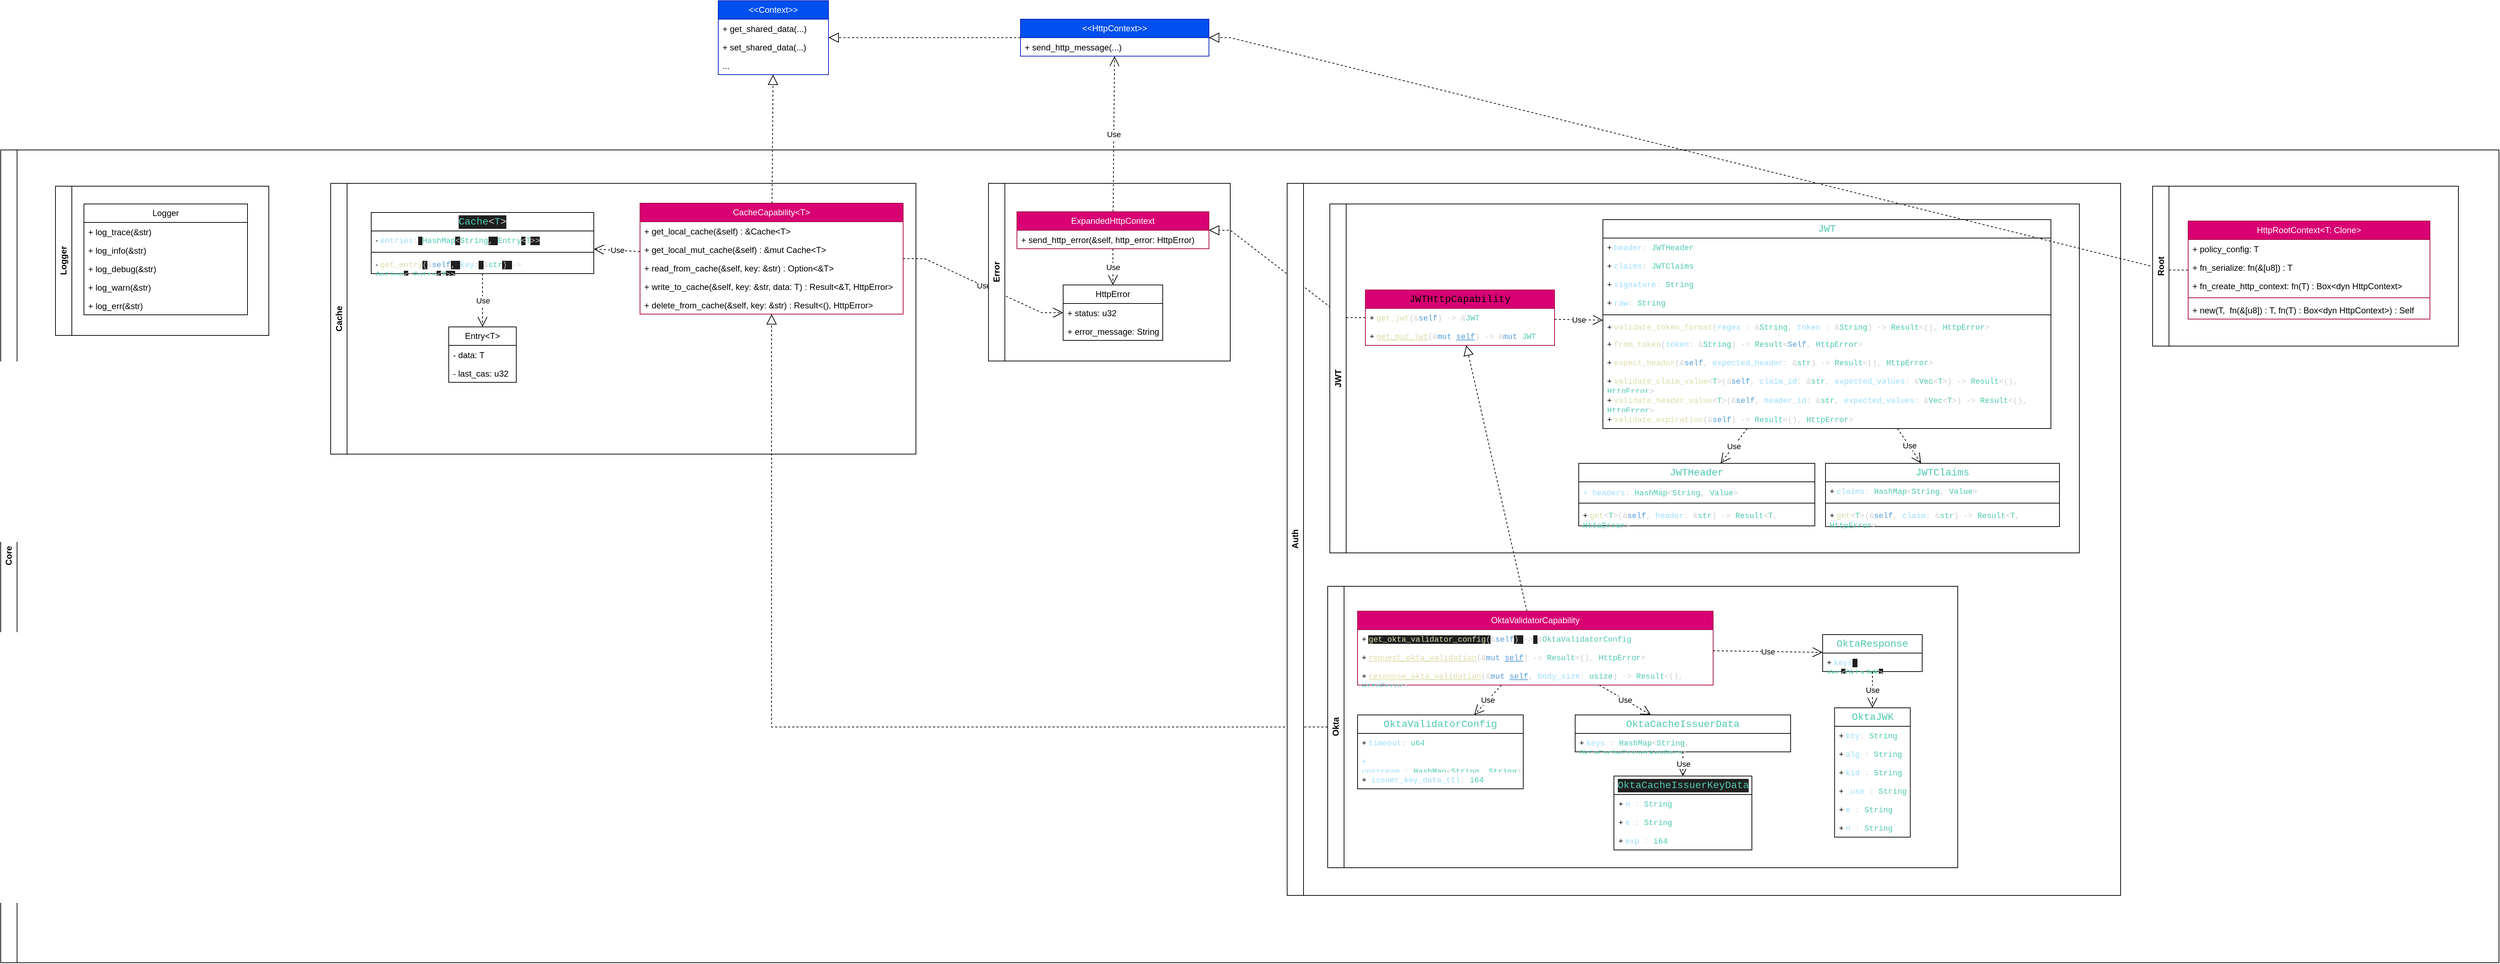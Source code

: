 <mxfile>
    <diagram name="Página-1" id="h4F8JXKs_0zl05brKgDj">
        <mxGraphModel dx="1982" dy="1707" grid="0" gridSize="10" guides="1" tooltips="1" connect="1" arrows="1" fold="1" page="0" pageScale="1" pageWidth="827" pageHeight="1169" background="none" math="0" shadow="0">
            <root>
                <mxCell id="0"/>
                <mxCell id="1" parent="0"/>
                <mxCell id="KicttZeMoANfHWGI0RuL-31" value="CacheCapability&amp;lt;T&amp;gt;" style="swimlane;fontStyle=0;childLayout=stackLayout;horizontal=1;startSize=26;fillColor=#d80073;horizontalStack=0;resizeParent=1;resizeParentMax=0;resizeLast=0;collapsible=1;marginBottom=0;whiteSpace=wrap;html=1;strokeColor=#A50040;fontColor=#ffffff;" parent="1" vertex="1">
                    <mxGeometry x="420" y="166" width="370" height="156" as="geometry"/>
                </mxCell>
                <mxCell id="KicttZeMoANfHWGI0RuL-32" value="+ get_local_cache(&amp;amp;self) : &amp;amp;Cache&amp;lt;T&amp;gt;&amp;nbsp;" style="text;strokeColor=none;fillColor=none;align=left;verticalAlign=top;spacingLeft=4;spacingRight=4;overflow=hidden;rotatable=0;points=[[0,0.5],[1,0.5]];portConstraint=eastwest;whiteSpace=wrap;html=1;" parent="KicttZeMoANfHWGI0RuL-31" vertex="1">
                    <mxGeometry y="26" width="370" height="26" as="geometry"/>
                </mxCell>
                <mxCell id="KicttZeMoANfHWGI0RuL-33" value="+ get_local_mut_cache(&amp;amp;self) : &amp;amp;mut Cache&amp;lt;T&amp;gt;&amp;nbsp;" style="text;strokeColor=none;fillColor=none;align=left;verticalAlign=top;spacingLeft=4;spacingRight=4;overflow=hidden;rotatable=0;points=[[0,0.5],[1,0.5]];portConstraint=eastwest;whiteSpace=wrap;html=1;" parent="KicttZeMoANfHWGI0RuL-31" vertex="1">
                    <mxGeometry y="52" width="370" height="26" as="geometry"/>
                </mxCell>
                <mxCell id="KicttZeMoANfHWGI0RuL-35" value="+ read_from_cache(&amp;amp;self, key: &amp;amp;str) : Option&amp;lt;&amp;amp;T&amp;gt;&amp;nbsp;" style="text;strokeColor=none;fillColor=none;align=left;verticalAlign=top;spacingLeft=4;spacingRight=4;overflow=hidden;rotatable=0;points=[[0,0.5],[1,0.5]];portConstraint=eastwest;whiteSpace=wrap;html=1;" parent="KicttZeMoANfHWGI0RuL-31" vertex="1">
                    <mxGeometry y="78" width="370" height="26" as="geometry"/>
                </mxCell>
                <mxCell id="KicttZeMoANfHWGI0RuL-36" value="+ write_to_cache(&amp;amp;self, key: &amp;amp;str, data: T) : Result&amp;lt;&amp;amp;T, HttpError&amp;gt;&amp;nbsp;" style="text;strokeColor=none;fillColor=none;align=left;verticalAlign=top;spacingLeft=4;spacingRight=4;overflow=hidden;rotatable=0;points=[[0,0.5],[1,0.5]];portConstraint=eastwest;whiteSpace=wrap;html=1;" parent="KicttZeMoANfHWGI0RuL-31" vertex="1">
                    <mxGeometry y="104" width="370" height="26" as="geometry"/>
                </mxCell>
                <mxCell id="KicttZeMoANfHWGI0RuL-45" value="+ delete_from_cache(&amp;amp;self, key: &amp;amp;str) : Result&amp;lt;(), HttpError&amp;gt;&amp;nbsp;" style="text;strokeColor=none;fillColor=none;align=left;verticalAlign=top;spacingLeft=4;spacingRight=4;overflow=hidden;rotatable=0;points=[[0,0.5],[1,0.5]];portConstraint=eastwest;whiteSpace=wrap;html=1;" parent="KicttZeMoANfHWGI0RuL-31" vertex="1">
                    <mxGeometry y="130" width="370" height="26" as="geometry"/>
                </mxCell>
                <mxCell id="KicttZeMoANfHWGI0RuL-34" value="Use" style="endArrow=open;endSize=12;dashed=1;html=1;rounded=0;" parent="1" source="KicttZeMoANfHWGI0RuL-31" target="KicttZeMoANfHWGI0RuL-10" edge="1">
                    <mxGeometry width="160" relative="1" as="geometry">
                        <mxPoint x="561" y="91" as="sourcePoint"/>
                        <mxPoint x="505" y="91" as="targetPoint"/>
                    </mxGeometry>
                </mxCell>
                <mxCell id="KicttZeMoANfHWGI0RuL-59" value="" style="endArrow=block;dashed=1;endFill=0;endSize=12;html=1;rounded=0;" parent="1" source="KicttZeMoANfHWGI0RuL-31" target="KicttZeMoANfHWGI0RuL-63" edge="1">
                    <mxGeometry width="160" relative="1" as="geometry">
                        <mxPoint x="615" y="390" as="sourcePoint"/>
                        <mxPoint x="615" y="328" as="targetPoint"/>
                    </mxGeometry>
                </mxCell>
                <mxCell id="KicttZeMoANfHWGI0RuL-60" value="&amp;lt;&amp;lt;HttpContext&amp;gt;&amp;gt;" style="swimlane;fontStyle=0;childLayout=stackLayout;horizontal=1;startSize=26;fillColor=#0050ef;horizontalStack=0;resizeParent=1;resizeParentMax=0;resizeLast=0;collapsible=1;marginBottom=0;whiteSpace=wrap;html=1;strokeColor=#001DBC;fontColor=#ffffff;" parent="1" vertex="1">
                    <mxGeometry x="955" y="-93" width="265" height="52" as="geometry"/>
                </mxCell>
                <mxCell id="KicttZeMoANfHWGI0RuL-149" value="+ send_http_message(...)" style="text;strokeColor=none;fillColor=none;align=left;verticalAlign=top;spacingLeft=4;spacingRight=4;overflow=hidden;rotatable=0;points=[[0,0.5],[1,0.5]];portConstraint=eastwest;whiteSpace=wrap;html=1;" parent="KicttZeMoANfHWGI0RuL-60" vertex="1">
                    <mxGeometry y="26" width="265" height="26" as="geometry"/>
                </mxCell>
                <mxCell id="KicttZeMoANfHWGI0RuL-62" value="Use" style="endArrow=open;endSize=12;dashed=1;html=1;rounded=0;" parent="1" source="KicttZeMoANfHWGI0RuL-52" target="KicttZeMoANfHWGI0RuL-60" edge="1">
                    <mxGeometry width="160" relative="1" as="geometry">
                        <mxPoint x="615" y="450" as="sourcePoint"/>
                        <mxPoint x="615" y="380" as="targetPoint"/>
                    </mxGeometry>
                </mxCell>
                <mxCell id="KicttZeMoANfHWGI0RuL-63" value="&amp;lt;&amp;lt;Context&amp;gt;&amp;gt;" style="swimlane;fontStyle=0;childLayout=stackLayout;horizontal=1;startSize=26;fillColor=#0050ef;horizontalStack=0;resizeParent=1;resizeParentMax=0;resizeLast=0;collapsible=1;marginBottom=0;whiteSpace=wrap;html=1;strokeColor=#001DBC;fontColor=#ffffff;" parent="1" vertex="1">
                    <mxGeometry x="530" y="-119" width="155" height="104" as="geometry"/>
                </mxCell>
                <mxCell id="KicttZeMoANfHWGI0RuL-65" value="+ get_shared_data(...)" style="text;strokeColor=none;fillColor=none;align=left;verticalAlign=top;spacingLeft=4;spacingRight=4;overflow=hidden;rotatable=0;points=[[0,0.5],[1,0.5]];portConstraint=eastwest;whiteSpace=wrap;html=1;" parent="KicttZeMoANfHWGI0RuL-63" vertex="1">
                    <mxGeometry y="26" width="155" height="26" as="geometry"/>
                </mxCell>
                <mxCell id="KicttZeMoANfHWGI0RuL-66" value="+ set_shared_data(...)" style="text;strokeColor=none;fillColor=none;align=left;verticalAlign=top;spacingLeft=4;spacingRight=4;overflow=hidden;rotatable=0;points=[[0,0.5],[1,0.5]];portConstraint=eastwest;whiteSpace=wrap;html=1;" parent="KicttZeMoANfHWGI0RuL-63" vertex="1">
                    <mxGeometry y="52" width="155" height="26" as="geometry"/>
                </mxCell>
                <mxCell id="KicttZeMoANfHWGI0RuL-67" value="..." style="text;strokeColor=none;fillColor=none;align=left;verticalAlign=top;spacingLeft=4;spacingRight=4;overflow=hidden;rotatable=0;points=[[0,0.5],[1,0.5]];portConstraint=eastwest;whiteSpace=wrap;html=1;" parent="KicttZeMoANfHWGI0RuL-63" vertex="1">
                    <mxGeometry y="78" width="155" height="26" as="geometry"/>
                </mxCell>
                <mxCell id="KicttZeMoANfHWGI0RuL-68" value="" style="endArrow=block;dashed=1;endFill=0;endSize=12;html=1;rounded=0;" parent="1" source="KicttZeMoANfHWGI0RuL-60" target="KicttZeMoANfHWGI0RuL-63" edge="1">
                    <mxGeometry width="160" relative="1" as="geometry">
                        <mxPoint x="615" y="123" as="sourcePoint"/>
                        <mxPoint x="615" y="75" as="targetPoint"/>
                    </mxGeometry>
                </mxCell>
                <mxCell id="KicttZeMoANfHWGI0RuL-78" value="Use" style="endArrow=open;endSize=12;dashed=1;html=1;rounded=0;edgeStyle=entityRelationEdgeStyle;" parent="1" source="KicttZeMoANfHWGI0RuL-31" target="KicttZeMoANfHWGI0RuL-47" edge="1">
                    <mxGeometry width="160" relative="1" as="geometry">
                        <mxPoint x="1068" y="225" as="sourcePoint"/>
                        <mxPoint x="1021" y="270" as="targetPoint"/>
                    </mxGeometry>
                </mxCell>
                <mxCell id="KicttZeMoANfHWGI0RuL-79" value="Cache" style="swimlane;horizontal=0;whiteSpace=wrap;html=1;" parent="1" vertex="1">
                    <mxGeometry x="-15" y="138" width="823" height="381" as="geometry"/>
                </mxCell>
                <mxCell id="KicttZeMoANfHWGI0RuL-88" value="" style="endArrow=block;dashed=1;endFill=0;endSize=12;html=1;rounded=0;edgeStyle=orthogonalEdgeStyle;startArrow=none;" parent="1" source="KicttZeMoANfHWGI0RuL-80" target="KicttZeMoANfHWGI0RuL-31" edge="1">
                    <mxGeometry width="160" relative="1" as="geometry">
                        <mxPoint x="540" y="540" as="sourcePoint"/>
                        <mxPoint x="615" y="124" as="targetPoint"/>
                    </mxGeometry>
                </mxCell>
                <mxCell id="KicttZeMoANfHWGI0RuL-96" value="" style="endArrow=block;dashed=1;endFill=0;endSize=12;html=1;rounded=0;edgeStyle=entityRelationEdgeStyle;" parent="1" source="KicttZeMoANfHWGI0RuL-89" target="KicttZeMoANfHWGI0RuL-52" edge="1">
                    <mxGeometry width="160" relative="1" as="geometry">
                        <mxPoint x="615" y="176" as="sourcePoint"/>
                        <mxPoint x="615" y="124" as="targetPoint"/>
                    </mxGeometry>
                </mxCell>
                <mxCell id="KicttZeMoANfHWGI0RuL-147" value="Error" style="swimlane;horizontal=0;whiteSpace=wrap;html=1;" parent="1" vertex="1">
                    <mxGeometry x="910" y="138" width="340" height="250" as="geometry"/>
                </mxCell>
                <mxCell id="KicttZeMoANfHWGI0RuL-52" value="ExpandedHttpContext" style="swimlane;fontStyle=0;childLayout=stackLayout;horizontal=1;startSize=26;fillColor=#d80073;horizontalStack=0;resizeParent=1;resizeParentMax=0;resizeLast=0;collapsible=1;marginBottom=0;whiteSpace=wrap;html=1;fontColor=#ffffff;strokeColor=#A50040;" parent="KicttZeMoANfHWGI0RuL-147" vertex="1">
                    <mxGeometry x="40" y="40" width="270" height="52" as="geometry"/>
                </mxCell>
                <mxCell id="KicttZeMoANfHWGI0RuL-53" value="+ send_http_error(&amp;amp;self, http_error: HttpError)" style="text;strokeColor=none;fillColor=none;align=left;verticalAlign=top;spacingLeft=4;spacingRight=4;overflow=hidden;rotatable=0;points=[[0,0.5],[1,0.5]];portConstraint=eastwest;whiteSpace=wrap;html=1;" parent="KicttZeMoANfHWGI0RuL-52" vertex="1">
                    <mxGeometry y="26" width="270" height="26" as="geometry"/>
                </mxCell>
                <mxCell id="KicttZeMoANfHWGI0RuL-47" value="HttpError" style="swimlane;fontStyle=0;childLayout=stackLayout;horizontal=1;startSize=26;fillColor=none;horizontalStack=0;resizeParent=1;resizeParentMax=0;resizeLast=0;collapsible=1;marginBottom=0;whiteSpace=wrap;html=1;" parent="KicttZeMoANfHWGI0RuL-147" vertex="1">
                    <mxGeometry x="105" y="143" width="140" height="78" as="geometry"/>
                </mxCell>
                <mxCell id="KicttZeMoANfHWGI0RuL-48" value="+ status: u32" style="text;strokeColor=none;fillColor=none;align=left;verticalAlign=top;spacingLeft=4;spacingRight=4;overflow=hidden;rotatable=0;points=[[0,0.5],[1,0.5]];portConstraint=eastwest;whiteSpace=wrap;html=1;" parent="KicttZeMoANfHWGI0RuL-47" vertex="1">
                    <mxGeometry y="26" width="140" height="26" as="geometry"/>
                </mxCell>
                <mxCell id="KicttZeMoANfHWGI0RuL-49" value="+ error_message: String" style="text;strokeColor=none;fillColor=none;align=left;verticalAlign=top;spacingLeft=4;spacingRight=4;overflow=hidden;rotatable=0;points=[[0,0.5],[1,0.5]];portConstraint=eastwest;whiteSpace=wrap;html=1;" parent="KicttZeMoANfHWGI0RuL-47" vertex="1">
                    <mxGeometry y="52" width="140" height="26" as="geometry"/>
                </mxCell>
                <mxCell id="KicttZeMoANfHWGI0RuL-58" value="Use" style="endArrow=open;endSize=12;dashed=1;html=1;rounded=0;" parent="KicttZeMoANfHWGI0RuL-147" source="KicttZeMoANfHWGI0RuL-52" target="KicttZeMoANfHWGI0RuL-47" edge="1">
                    <mxGeometry width="160" relative="1" as="geometry">
                        <mxPoint x="-687" y="-3" as="sourcePoint"/>
                        <mxPoint x="-547" y="-3" as="targetPoint"/>
                    </mxGeometry>
                </mxCell>
                <mxCell id="KicttZeMoANfHWGI0RuL-170" value="" style="endArrow=block;dashed=1;endFill=0;endSize=12;html=1;rounded=0;edgeStyle=entityRelationEdgeStyle;" parent="1" source="KicttZeMoANfHWGI0RuL-162" target="KicttZeMoANfHWGI0RuL-60" edge="1">
                    <mxGeometry width="160" relative="1" as="geometry">
                        <mxPoint x="616" y="176" as="sourcePoint"/>
                        <mxPoint x="617" y="44" as="targetPoint"/>
                    </mxGeometry>
                </mxCell>
                <mxCell id="KicttZeMoANfHWGI0RuL-176" value="Auth" style="swimlane;horizontal=0;whiteSpace=wrap;html=1;" parent="1" vertex="1">
                    <mxGeometry x="1330" y="138" width="1172" height="1002" as="geometry"/>
                </mxCell>
                <mxCell id="KicttZeMoANfHWGI0RuL-119" value="JWT" style="swimlane;horizontal=0;whiteSpace=wrap;html=1;" parent="KicttZeMoANfHWGI0RuL-176" vertex="1">
                    <mxGeometry x="60" y="29" width="1054" height="491" as="geometry"/>
                </mxCell>
                <mxCell id="KicttZeMoANfHWGI0RuL-89" value="&lt;div style=&quot;font-family: Consolas, &amp;quot;Courier New&amp;quot;, monospace; font-size: 14px; line-height: 19px;&quot;&gt;&lt;span style=&quot;&quot;&gt;JWTHttpCapability&lt;/span&gt;&lt;/div&gt;" style="swimlane;fontStyle=0;childLayout=stackLayout;horizontal=1;startSize=26;fillColor=#d80073;horizontalStack=0;resizeParent=1;resizeParentMax=0;resizeLast=0;collapsible=1;marginBottom=0;whiteSpace=wrap;html=1;fontColor=default;strokeColor=#A50040;labelBackgroundColor=none;" parent="KicttZeMoANfHWGI0RuL-119" vertex="1">
                    <mxGeometry x="50" y="121" width="266" height="78" as="geometry"/>
                </mxCell>
                <mxCell id="KicttZeMoANfHWGI0RuL-90" value="+&amp;nbsp;&lt;span style=&quot;font-family: Consolas, &amp;quot;Courier New&amp;quot;, monospace; font-size: 11px; color: rgb(220, 220, 170);&quot;&gt;get_jwt&lt;/span&gt;&lt;span style=&quot;color: rgb(204, 204, 204); font-family: Consolas, &amp;quot;Courier New&amp;quot;, monospace; font-size: 11px;&quot;&gt;(&lt;/span&gt;&lt;span style=&quot;font-family: Consolas, &amp;quot;Courier New&amp;quot;, monospace; font-size: 11px; color: rgb(212, 212, 212);&quot;&gt;&amp;amp;&lt;/span&gt;&lt;span style=&quot;font-family: Consolas, &amp;quot;Courier New&amp;quot;, monospace; font-size: 11px; color: rgb(86, 156, 214);&quot;&gt;self&lt;/span&gt;&lt;span style=&quot;color: rgb(204, 204, 204); font-family: Consolas, &amp;quot;Courier New&amp;quot;, monospace; font-size: 11px;&quot;&gt;) &lt;/span&gt;&lt;span style=&quot;font-family: Consolas, &amp;quot;Courier New&amp;quot;, monospace; font-size: 11px; color: rgb(212, 212, 212);&quot;&gt;-&amp;gt;&lt;/span&gt;&lt;span style=&quot;color: rgb(204, 204, 204); font-family: Consolas, &amp;quot;Courier New&amp;quot;, monospace; font-size: 11px;&quot;&gt; &lt;/span&gt;&lt;span style=&quot;font-family: Consolas, &amp;quot;Courier New&amp;quot;, monospace; font-size: 11px; color: rgb(212, 212, 212);&quot;&gt;&amp;amp;&lt;/span&gt;&lt;span style=&quot;font-family: Consolas, &amp;quot;Courier New&amp;quot;, monospace; font-size: 11px; color: rgb(78, 201, 176);&quot;&gt;JWT&lt;/span&gt;" style="text;strokeColor=none;fillColor=none;align=left;verticalAlign=top;spacingLeft=4;spacingRight=4;overflow=hidden;rotatable=0;points=[[0,0.5],[1,0.5]];portConstraint=eastwest;whiteSpace=wrap;html=1;fontSize=11;labelBackgroundColor=none;" parent="KicttZeMoANfHWGI0RuL-89" vertex="1">
                    <mxGeometry y="26" width="266" height="26" as="geometry"/>
                </mxCell>
                <mxCell id="KicttZeMoANfHWGI0RuL-91" value="+&amp;nbsp;&lt;span style=&quot;font-family: Consolas, &amp;quot;Courier New&amp;quot;, monospace; font-size: 11px; color: rgb(220, 220, 170); text-decoration-line: underline;&quot;&gt;get_mut_jwt&lt;/span&gt;&lt;span style=&quot;color: rgb(204, 204, 204); font-family: Consolas, &amp;quot;Courier New&amp;quot;, monospace; font-size: 11px;&quot;&gt;(&lt;/span&gt;&lt;span style=&quot;font-family: Consolas, &amp;quot;Courier New&amp;quot;, monospace; font-size: 11px; color: rgb(212, 212, 212);&quot;&gt;&amp;amp;&lt;/span&gt;&lt;span style=&quot;font-family: Consolas, &amp;quot;Courier New&amp;quot;, monospace; font-size: 11px; color: rgb(86, 156, 214);&quot;&gt;mut&lt;/span&gt;&lt;span style=&quot;color: rgb(204, 204, 204); font-family: Consolas, &amp;quot;Courier New&amp;quot;, monospace; font-size: 11px;&quot;&gt; &lt;/span&gt;&lt;span style=&quot;font-family: Consolas, &amp;quot;Courier New&amp;quot;, monospace; font-size: 11px; color: rgb(86, 156, 214); text-decoration-line: underline;&quot;&gt;self&lt;/span&gt;&lt;span style=&quot;color: rgb(204, 204, 204); font-family: Consolas, &amp;quot;Courier New&amp;quot;, monospace; font-size: 11px;&quot;&gt;) &lt;/span&gt;&lt;span style=&quot;font-family: Consolas, &amp;quot;Courier New&amp;quot;, monospace; font-size: 11px; color: rgb(212, 212, 212);&quot;&gt;-&amp;gt;&lt;/span&gt;&lt;span style=&quot;color: rgb(204, 204, 204); font-family: Consolas, &amp;quot;Courier New&amp;quot;, monospace; font-size: 11px;&quot;&gt; &lt;/span&gt;&lt;span style=&quot;font-family: Consolas, &amp;quot;Courier New&amp;quot;, monospace; font-size: 11px; color: rgb(212, 212, 212);&quot;&gt;&amp;amp;&lt;/span&gt;&lt;span style=&quot;font-family: Consolas, &amp;quot;Courier New&amp;quot;, monospace; font-size: 11px; color: rgb(86, 156, 214);&quot;&gt;mut&lt;/span&gt;&lt;span style=&quot;color: rgb(204, 204, 204); font-family: Consolas, &amp;quot;Courier New&amp;quot;, monospace; font-size: 11px;&quot;&gt; &lt;/span&gt;&lt;span style=&quot;font-family: Consolas, &amp;quot;Courier New&amp;quot;, monospace; font-size: 11px; color: rgb(78, 201, 176);&quot;&gt;JWT&lt;/span&gt;" style="text;strokeColor=none;fillColor=none;align=left;verticalAlign=top;spacingLeft=4;spacingRight=4;overflow=hidden;rotatable=0;points=[[0,0.5],[1,0.5]];portConstraint=eastwest;whiteSpace=wrap;html=1;fontSize=11;labelBackgroundColor=none;" parent="KicttZeMoANfHWGI0RuL-89" vertex="1">
                    <mxGeometry y="52" width="266" height="26" as="geometry"/>
                </mxCell>
                <mxCell id="4" value="Core" style="swimlane;horizontal=0;html=1;" parent="1" vertex="1">
                    <mxGeometry x="-479" y="91" width="3513" height="1143.62" as="geometry"/>
                </mxCell>
                <mxCell id="KicttZeMoANfHWGI0RuL-104" value="Use" style="endArrow=open;endSize=12;dashed=1;html=1;rounded=0;" parent="4" source="KicttZeMoANfHWGI0RuL-93" target="KicttZeMoANfHWGI0RuL-99" edge="1">
                    <mxGeometry width="160" relative="1" as="geometry">
                        <mxPoint x="1541" y="141" as="sourcePoint"/>
                        <mxPoint x="1489" y="195" as="targetPoint"/>
                    </mxGeometry>
                </mxCell>
                <mxCell id="KicttZeMoANfHWGI0RuL-110" value="Use" style="endArrow=open;endSize=12;dashed=1;html=1;rounded=0;" parent="4" source="KicttZeMoANfHWGI0RuL-93" target="KicttZeMoANfHWGI0RuL-105" edge="1">
                    <mxGeometry width="160" relative="1" as="geometry">
                        <mxPoint x="1941" y="422" as="sourcePoint"/>
                        <mxPoint x="2051" y="412" as="targetPoint"/>
                    </mxGeometry>
                </mxCell>
                <mxCell id="KicttZeMoANfHWGI0RuL-169" value="Root" style="swimlane;horizontal=0;whiteSpace=wrap;html=1;" parent="4" vertex="1">
                    <mxGeometry x="3026" y="51" width="430" height="225" as="geometry"/>
                </mxCell>
                <mxCell id="KicttZeMoANfHWGI0RuL-162" value="HttpRootContext&amp;lt;T: Clone&amp;gt;" style="swimlane;fontStyle=0;childLayout=stackLayout;horizontal=1;startSize=26;fillColor=#d80073;horizontalStack=0;resizeParent=1;resizeParentMax=0;resizeLast=0;collapsible=1;marginBottom=0;whiteSpace=wrap;html=1;fontColor=#ffffff;strokeColor=#A50040;" parent="KicttZeMoANfHWGI0RuL-169" vertex="1">
                    <mxGeometry x="50" y="49" width="340" height="138" as="geometry"/>
                </mxCell>
                <mxCell id="KicttZeMoANfHWGI0RuL-163" value="+ policy_config: T" style="text;strokeColor=none;fillColor=none;align=left;verticalAlign=top;spacingLeft=4;spacingRight=4;overflow=hidden;rotatable=0;points=[[0,0.5],[1,0.5]];portConstraint=eastwest;whiteSpace=wrap;html=1;" parent="KicttZeMoANfHWGI0RuL-162" vertex="1">
                    <mxGeometry y="26" width="340" height="26" as="geometry"/>
                </mxCell>
                <mxCell id="KicttZeMoANfHWGI0RuL-164" value="+ fn_serialize: fn(&amp;amp;[u8]) : T" style="text;strokeColor=none;fillColor=none;align=left;verticalAlign=top;spacingLeft=4;spacingRight=4;overflow=hidden;rotatable=0;points=[[0,0.5],[1,0.5]];portConstraint=eastwest;whiteSpace=wrap;html=1;" parent="KicttZeMoANfHWGI0RuL-162" vertex="1">
                    <mxGeometry y="52" width="340" height="26" as="geometry"/>
                </mxCell>
                <mxCell id="KicttZeMoANfHWGI0RuL-165" value="+ fn_create_http_context: fn(T) : Box&amp;lt;dyn HttpContext&amp;gt;" style="text;strokeColor=none;fillColor=none;align=left;verticalAlign=top;spacingLeft=4;spacingRight=4;overflow=hidden;rotatable=0;points=[[0,0.5],[1,0.5]];portConstraint=eastwest;whiteSpace=wrap;html=1;" parent="KicttZeMoANfHWGI0RuL-162" vertex="1">
                    <mxGeometry y="78" width="340" height="26" as="geometry"/>
                </mxCell>
                <mxCell id="KicttZeMoANfHWGI0RuL-167" value="" style="line;strokeWidth=1;fillColor=none;align=left;verticalAlign=middle;spacingTop=-1;spacingLeft=3;spacingRight=3;rotatable=0;labelPosition=right;points=[];portConstraint=eastwest;strokeColor=inherit;" parent="KicttZeMoANfHWGI0RuL-162" vertex="1">
                    <mxGeometry y="104" width="340" height="8" as="geometry"/>
                </mxCell>
                <mxCell id="KicttZeMoANfHWGI0RuL-166" value="+ new(T,&amp;nbsp;&amp;nbsp;fn(&amp;amp;[u8]) : T, fn(T) : Box&amp;lt;dyn HttpContext&amp;gt;) : Self" style="text;strokeColor=none;fillColor=none;align=left;verticalAlign=top;spacingLeft=4;spacingRight=4;overflow=hidden;rotatable=0;points=[[0,0.5],[1,0.5]];portConstraint=eastwest;whiteSpace=wrap;html=1;" parent="KicttZeMoANfHWGI0RuL-162" vertex="1">
                    <mxGeometry y="112" width="340" height="26" as="geometry"/>
                </mxCell>
                <mxCell id="KicttZeMoANfHWGI0RuL-10" value="&lt;div style=&quot;color: rgb(204, 204, 204); background-color: rgb(31, 31, 31); font-family: Consolas, &amp;quot;Courier New&amp;quot;, monospace; font-size: 14px; line-height: 19px;&quot;&gt;&lt;span style=&quot;color: #4ec9b0;&quot;&gt;Cache&lt;/span&gt;&amp;lt;&lt;span style=&quot;color: #4ec9b0;&quot;&gt;T&lt;/span&gt;&amp;gt;&lt;/div&gt;" style="swimlane;fontStyle=0;childLayout=stackLayout;horizontal=1;startSize=26;fillColor=none;horizontalStack=0;resizeParent=1;resizeParentMax=0;resizeLast=0;collapsible=1;marginBottom=0;whiteSpace=wrap;html=1;" parent="4" vertex="1">
                    <mxGeometry x="521" y="88" width="313" height="86" as="geometry"/>
                </mxCell>
                <mxCell id="KicttZeMoANfHWGI0RuL-11" value="-&amp;nbsp;&lt;span style=&quot;font-family: Consolas, &amp;quot;Courier New&amp;quot;, monospace; font-size: 11px; color: rgb(156, 220, 254);&quot;&gt;entries&lt;/span&gt;&lt;span style=&quot;font-family: Consolas, &amp;quot;Courier New&amp;quot;, monospace; font-size: 11px; color: rgb(212, 212, 212);&quot;&gt;:&lt;/span&gt;&lt;span style=&quot;background-color: rgb(31, 31, 31); color: rgb(204, 204, 204); font-family: Consolas, &amp;quot;Courier New&amp;quot;, monospace; font-size: 11px;&quot;&gt; &lt;/span&gt;&lt;span style=&quot;font-family: Consolas, &amp;quot;Courier New&amp;quot;, monospace; font-size: 11px; color: rgb(78, 201, 176);&quot;&gt;HashMap&lt;/span&gt;&lt;span style=&quot;background-color: rgb(31, 31, 31); color: rgb(204, 204, 204); font-family: Consolas, &amp;quot;Courier New&amp;quot;, monospace; font-size: 11px;&quot;&gt;&amp;lt;&lt;/span&gt;&lt;span style=&quot;font-family: Consolas, &amp;quot;Courier New&amp;quot;, monospace; font-size: 11px; color: rgb(78, 201, 176);&quot;&gt;String&lt;/span&gt;&lt;span style=&quot;background-color: rgb(31, 31, 31); color: rgb(204, 204, 204); font-family: Consolas, &amp;quot;Courier New&amp;quot;, monospace; font-size: 11px;&quot;&gt;, &lt;/span&gt;&lt;span style=&quot;font-family: Consolas, &amp;quot;Courier New&amp;quot;, monospace; font-size: 11px; color: rgb(78, 201, 176);&quot;&gt;Entry&lt;/span&gt;&lt;span style=&quot;background-color: rgb(31, 31, 31); color: rgb(204, 204, 204); font-family: Consolas, &amp;quot;Courier New&amp;quot;, monospace; font-size: 11px;&quot;&gt;&amp;lt;&lt;/span&gt;&lt;span style=&quot;font-family: Consolas, &amp;quot;Courier New&amp;quot;, monospace; font-size: 11px; color: rgb(78, 201, 176);&quot;&gt;T&lt;/span&gt;&lt;span style=&quot;background-color: rgb(31, 31, 31); color: rgb(204, 204, 204); font-family: Consolas, &amp;quot;Courier New&amp;quot;, monospace; font-size: 11px;&quot;&gt;&amp;gt;&amp;gt;&lt;/span&gt;" style="text;strokeColor=none;fillColor=none;align=left;verticalAlign=top;spacingLeft=4;spacingRight=4;overflow=hidden;rotatable=0;points=[[0,0.5],[1,0.5]];portConstraint=eastwest;whiteSpace=wrap;html=1;fontSize=11;" parent="KicttZeMoANfHWGI0RuL-10" vertex="1">
                    <mxGeometry y="26" width="313" height="26" as="geometry"/>
                </mxCell>
                <mxCell id="34" value="" style="line;strokeWidth=1;fillColor=none;align=left;verticalAlign=middle;spacingTop=-1;spacingLeft=3;spacingRight=3;rotatable=0;labelPosition=right;points=[];portConstraint=eastwest;strokeColor=inherit;" vertex="1" parent="KicttZeMoANfHWGI0RuL-10">
                    <mxGeometry y="52" width="313" height="8" as="geometry"/>
                </mxCell>
                <mxCell id="35" value="-&amp;nbsp;&lt;span style=&quot;font-family: Consolas, &amp;quot;Courier New&amp;quot;, monospace; font-size: 11px; color: rgb(220, 220, 170);&quot;&gt;get_entry&lt;/span&gt;&lt;span style=&quot;background-color: rgb(31, 31, 31); color: rgb(204, 204, 204); font-family: Consolas, &amp;quot;Courier New&amp;quot;, monospace; font-size: 11px;&quot;&gt;(&lt;/span&gt;&lt;span style=&quot;font-family: Consolas, &amp;quot;Courier New&amp;quot;, monospace; font-size: 11px; color: rgb(212, 212, 212);&quot;&gt;&amp;amp;&lt;/span&gt;&lt;span style=&quot;font-family: Consolas, &amp;quot;Courier New&amp;quot;, monospace; font-size: 11px; color: rgb(86, 156, 214);&quot;&gt;self&lt;/span&gt;&lt;span style=&quot;background-color: rgb(31, 31, 31); color: rgb(204, 204, 204); font-family: Consolas, &amp;quot;Courier New&amp;quot;, monospace; font-size: 11px;&quot;&gt;, &lt;/span&gt;&lt;span style=&quot;font-family: Consolas, &amp;quot;Courier New&amp;quot;, monospace; font-size: 11px; color: rgb(156, 220, 254);&quot;&gt;key&lt;/span&gt;&lt;span style=&quot;font-family: Consolas, &amp;quot;Courier New&amp;quot;, monospace; font-size: 11px; color: rgb(212, 212, 212);&quot;&gt;:&lt;/span&gt;&lt;span style=&quot;background-color: rgb(31, 31, 31); color: rgb(204, 204, 204); font-family: Consolas, &amp;quot;Courier New&amp;quot;, monospace; font-size: 11px;&quot;&gt; &lt;/span&gt;&lt;span style=&quot;font-family: Consolas, &amp;quot;Courier New&amp;quot;, monospace; font-size: 11px; color: rgb(212, 212, 212);&quot;&gt;&amp;amp;&lt;/span&gt;&lt;span style=&quot;font-family: Consolas, &amp;quot;Courier New&amp;quot;, monospace; font-size: 11px; color: rgb(78, 201, 176);&quot;&gt;str&lt;/span&gt;&lt;span style=&quot;background-color: rgb(31, 31, 31); color: rgb(204, 204, 204); font-family: Consolas, &amp;quot;Courier New&amp;quot;, monospace; font-size: 11px;&quot;&gt;) &lt;/span&gt;&lt;span style=&quot;font-family: Consolas, &amp;quot;Courier New&amp;quot;, monospace; font-size: 11px; color: rgb(212, 212, 212);&quot;&gt;-&amp;gt;&lt;/span&gt;&lt;span style=&quot;background-color: rgb(31, 31, 31); color: rgb(204, 204, 204); font-family: Consolas, &amp;quot;Courier New&amp;quot;, monospace; font-size: 11px;&quot;&gt; &lt;/span&gt;&lt;span style=&quot;font-family: Consolas, &amp;quot;Courier New&amp;quot;, monospace; font-size: 11px; color: rgb(78, 201, 176);&quot;&gt;Option&lt;/span&gt;&lt;span style=&quot;background-color: rgb(31, 31, 31); color: rgb(204, 204, 204); font-family: Consolas, &amp;quot;Courier New&amp;quot;, monospace; font-size: 11px;&quot;&gt;&amp;lt;&lt;/span&gt;&lt;span style=&quot;font-family: Consolas, &amp;quot;Courier New&amp;quot;, monospace; font-size: 11px; color: rgb(212, 212, 212);&quot;&gt;&amp;amp;&lt;/span&gt;&lt;span style=&quot;font-family: Consolas, &amp;quot;Courier New&amp;quot;, monospace; font-size: 11px; color: rgb(78, 201, 176);&quot;&gt;Entry&lt;/span&gt;&lt;span style=&quot;background-color: rgb(31, 31, 31); color: rgb(204, 204, 204); font-family: Consolas, &amp;quot;Courier New&amp;quot;, monospace; font-size: 11px;&quot;&gt;&amp;lt;&lt;/span&gt;&lt;span style=&quot;font-family: Consolas, &amp;quot;Courier New&amp;quot;, monospace; font-size: 11px; color: rgb(78, 201, 176);&quot;&gt;T&lt;/span&gt;&lt;span style=&quot;background-color: rgb(31, 31, 31); color: rgb(204, 204, 204); font-family: Consolas, &amp;quot;Courier New&amp;quot;, monospace; font-size: 11px;&quot;&gt;&amp;gt;&amp;gt;&lt;/span&gt;" style="text;strokeColor=none;fillColor=none;align=left;verticalAlign=top;spacingLeft=4;spacingRight=4;overflow=hidden;rotatable=0;points=[[0,0.5],[1,0.5]];portConstraint=eastwest;whiteSpace=wrap;html=1;fontSize=11;" vertex="1" parent="KicttZeMoANfHWGI0RuL-10">
                    <mxGeometry y="60" width="313" height="26" as="geometry"/>
                </mxCell>
                <mxCell id="KicttZeMoANfHWGI0RuL-14" value="Entry&amp;lt;T&amp;gt;" style="swimlane;fontStyle=0;childLayout=stackLayout;horizontal=1;startSize=26;fillColor=none;horizontalStack=0;resizeParent=1;resizeParentMax=0;resizeLast=0;collapsible=1;marginBottom=0;whiteSpace=wrap;html=1;" parent="4" vertex="1">
                    <mxGeometry x="630" y="249" width="95" height="78" as="geometry"/>
                </mxCell>
                <mxCell id="KicttZeMoANfHWGI0RuL-15" value="- data: T" style="text;strokeColor=none;fillColor=none;align=left;verticalAlign=top;spacingLeft=4;spacingRight=4;overflow=hidden;rotatable=0;points=[[0,0.5],[1,0.5]];portConstraint=eastwest;whiteSpace=wrap;html=1;" parent="KicttZeMoANfHWGI0RuL-14" vertex="1">
                    <mxGeometry y="26" width="95" height="26" as="geometry"/>
                </mxCell>
                <mxCell id="KicttZeMoANfHWGI0RuL-16" value="- last_cas: u32" style="text;strokeColor=none;fillColor=none;align=left;verticalAlign=top;spacingLeft=4;spacingRight=4;overflow=hidden;rotatable=0;points=[[0,0.5],[1,0.5]];portConstraint=eastwest;whiteSpace=wrap;html=1;" parent="KicttZeMoANfHWGI0RuL-14" vertex="1">
                    <mxGeometry y="52" width="95" height="26" as="geometry"/>
                </mxCell>
                <mxCell id="KicttZeMoANfHWGI0RuL-26" value="Use" style="endArrow=open;endSize=12;dashed=1;html=1;rounded=0;" parent="4" source="KicttZeMoANfHWGI0RuL-10" target="KicttZeMoANfHWGI0RuL-14" edge="1">
                    <mxGeometry width="160" relative="1" as="geometry">
                        <mxPoint x="421" y="378" as="sourcePoint"/>
                        <mxPoint x="301" y="348" as="targetPoint"/>
                    </mxGeometry>
                </mxCell>
                <mxCell id="KicttZeMoANfHWGI0RuL-150" value="Logger" style="swimlane;horizontal=0;whiteSpace=wrap;html=1;" parent="4" vertex="1">
                    <mxGeometry x="77" y="51" width="300" height="210" as="geometry"/>
                </mxCell>
                <mxCell id="KicttZeMoANfHWGI0RuL-153" value="Logger" style="swimlane;fontStyle=0;childLayout=stackLayout;horizontal=1;startSize=26;fillColor=none;horizontalStack=0;resizeParent=1;resizeParentMax=0;resizeLast=0;collapsible=1;marginBottom=0;whiteSpace=wrap;html=1;" parent="KicttZeMoANfHWGI0RuL-150" vertex="1">
                    <mxGeometry x="40" y="25" width="230" height="156" as="geometry"/>
                </mxCell>
                <mxCell id="KicttZeMoANfHWGI0RuL-154" value="+ log_trace(&amp;amp;str)" style="text;strokeColor=none;fillColor=none;align=left;verticalAlign=top;spacingLeft=4;spacingRight=4;overflow=hidden;rotatable=0;points=[[0,0.5],[1,0.5]];portConstraint=eastwest;whiteSpace=wrap;html=1;" parent="KicttZeMoANfHWGI0RuL-153" vertex="1">
                    <mxGeometry y="26" width="230" height="26" as="geometry"/>
                </mxCell>
                <mxCell id="KicttZeMoANfHWGI0RuL-157" value="+ log_info(&amp;amp;str)" style="text;strokeColor=none;fillColor=none;align=left;verticalAlign=top;spacingLeft=4;spacingRight=4;overflow=hidden;rotatable=0;points=[[0,0.5],[1,0.5]];portConstraint=eastwest;whiteSpace=wrap;html=1;" parent="KicttZeMoANfHWGI0RuL-153" vertex="1">
                    <mxGeometry y="52" width="230" height="26" as="geometry"/>
                </mxCell>
                <mxCell id="KicttZeMoANfHWGI0RuL-158" value="+ log_debug(&amp;amp;str)" style="text;strokeColor=none;fillColor=none;align=left;verticalAlign=top;spacingLeft=4;spacingRight=4;overflow=hidden;rotatable=0;points=[[0,0.5],[1,0.5]];portConstraint=eastwest;whiteSpace=wrap;html=1;" parent="KicttZeMoANfHWGI0RuL-153" vertex="1">
                    <mxGeometry y="78" width="230" height="26" as="geometry"/>
                </mxCell>
                <mxCell id="KicttZeMoANfHWGI0RuL-159" value="+ log_warn(&amp;amp;str)" style="text;strokeColor=none;fillColor=none;align=left;verticalAlign=top;spacingLeft=4;spacingRight=4;overflow=hidden;rotatable=0;points=[[0,0.5],[1,0.5]];portConstraint=eastwest;whiteSpace=wrap;html=1;" parent="KicttZeMoANfHWGI0RuL-153" vertex="1">
                    <mxGeometry y="104" width="230" height="26" as="geometry"/>
                </mxCell>
                <mxCell id="KicttZeMoANfHWGI0RuL-160" value="+ log_err(&amp;amp;str)" style="text;strokeColor=none;fillColor=none;align=left;verticalAlign=top;spacingLeft=4;spacingRight=4;overflow=hidden;rotatable=0;points=[[0,0.5],[1,0.5]];portConstraint=eastwest;whiteSpace=wrap;html=1;" parent="KicttZeMoANfHWGI0RuL-153" vertex="1">
                    <mxGeometry y="130" width="230" height="26" as="geometry"/>
                </mxCell>
                <mxCell id="KicttZeMoANfHWGI0RuL-93" value="&lt;div style=&quot;color: rgb(204, 204, 204); font-family: Consolas, &amp;quot;Courier New&amp;quot;, monospace; font-size: 14px; line-height: 19px;&quot;&gt;&lt;span style=&quot;color: #4ec9b0;&quot;&gt;JWT&lt;/span&gt;&lt;/div&gt;" style="swimlane;fontStyle=0;childLayout=stackLayout;horizontal=1;startSize=26;fillColor=none;horizontalStack=0;resizeParent=1;resizeParentMax=0;resizeLast=0;collapsible=1;marginBottom=0;whiteSpace=wrap;html=1;labelBackgroundColor=none;" parent="4" vertex="1">
                    <mxGeometry x="2253" y="98" width="630" height="294" as="geometry"/>
                </mxCell>
                <mxCell id="KicttZeMoANfHWGI0RuL-94" value="+&amp;nbsp;&lt;span style=&quot;font-family: Consolas, &amp;quot;Courier New&amp;quot;, monospace; font-size: 11px; color: rgb(156, 220, 254);&quot;&gt;header&lt;/span&gt;&lt;span style=&quot;font-family: Consolas, &amp;quot;Courier New&amp;quot;, monospace; font-size: 11px; color: rgb(212, 212, 212);&quot;&gt;:&lt;/span&gt;&lt;span style=&quot;color: rgb(204, 204, 204); font-family: Consolas, &amp;quot;Courier New&amp;quot;, monospace; font-size: 11px;&quot;&gt; &lt;/span&gt;&lt;span style=&quot;font-family: Consolas, &amp;quot;Courier New&amp;quot;, monospace; font-size: 11px; color: rgb(78, 201, 176);&quot;&gt;JWTHeader&lt;/span&gt;" style="text;strokeColor=none;fillColor=none;align=left;verticalAlign=top;spacingLeft=4;spacingRight=4;overflow=hidden;rotatable=0;points=[[0,0.5],[1,0.5]];portConstraint=eastwest;whiteSpace=wrap;html=1;fontSize=11;labelBackgroundColor=none;" parent="KicttZeMoANfHWGI0RuL-93" vertex="1">
                    <mxGeometry y="26" width="630" height="26" as="geometry"/>
                </mxCell>
                <mxCell id="KicttZeMoANfHWGI0RuL-95" value="+&amp;nbsp;&lt;span style=&quot;font-family: Consolas, &amp;quot;Courier New&amp;quot;, monospace; font-size: 11px; color: rgb(156, 220, 254);&quot;&gt;claims&lt;/span&gt;&lt;span style=&quot;font-family: Consolas, &amp;quot;Courier New&amp;quot;, monospace; font-size: 11px; color: rgb(212, 212, 212);&quot;&gt;:&lt;/span&gt;&lt;span style=&quot;color: rgb(204, 204, 204); font-family: Consolas, &amp;quot;Courier New&amp;quot;, monospace; font-size: 11px;&quot;&gt; &lt;/span&gt;&lt;span style=&quot;font-family: Consolas, &amp;quot;Courier New&amp;quot;, monospace; font-size: 11px; color: rgb(78, 201, 176);&quot;&gt;JWTClaims&lt;/span&gt;" style="text;strokeColor=none;fillColor=none;align=left;verticalAlign=top;spacingLeft=4;spacingRight=4;overflow=hidden;rotatable=0;points=[[0,0.5],[1,0.5]];portConstraint=eastwest;whiteSpace=wrap;html=1;fontSize=11;labelBackgroundColor=none;" parent="KicttZeMoANfHWGI0RuL-93" vertex="1">
                    <mxGeometry y="52" width="630" height="26" as="geometry"/>
                </mxCell>
                <mxCell id="KicttZeMoANfHWGI0RuL-97" value="+&amp;nbsp;&lt;span style=&quot;font-family: Consolas, &amp;quot;Courier New&amp;quot;, monospace; font-size: 11px; color: rgb(156, 220, 254);&quot;&gt;signature&lt;/span&gt;&lt;span style=&quot;font-family: Consolas, &amp;quot;Courier New&amp;quot;, monospace; font-size: 11px; color: rgb(212, 212, 212);&quot;&gt;:&lt;/span&gt;&lt;span style=&quot;color: rgb(204, 204, 204); font-family: Consolas, &amp;quot;Courier New&amp;quot;, monospace; font-size: 11px;&quot;&gt; &lt;/span&gt;&lt;span style=&quot;font-family: Consolas, &amp;quot;Courier New&amp;quot;, monospace; font-size: 11px; color: rgb(78, 201, 176);&quot;&gt;String&lt;/span&gt;" style="text;strokeColor=none;fillColor=none;align=left;verticalAlign=top;spacingLeft=4;spacingRight=4;overflow=hidden;rotatable=0;points=[[0,0.5],[1,0.5]];portConstraint=eastwest;whiteSpace=wrap;html=1;fontSize=11;labelBackgroundColor=none;" parent="KicttZeMoANfHWGI0RuL-93" vertex="1">
                    <mxGeometry y="78" width="630" height="26" as="geometry"/>
                </mxCell>
                <mxCell id="KicttZeMoANfHWGI0RuL-98" value="+&amp;nbsp;&lt;span style=&quot;font-family: Consolas, &amp;quot;Courier New&amp;quot;, monospace; font-size: 11px; color: rgb(156, 220, 254);&quot;&gt;raw&lt;/span&gt;&lt;span style=&quot;font-family: Consolas, &amp;quot;Courier New&amp;quot;, monospace; font-size: 11px; color: rgb(212, 212, 212);&quot;&gt;:&lt;/span&gt;&lt;span style=&quot;color: rgb(204, 204, 204); font-family: Consolas, &amp;quot;Courier New&amp;quot;, monospace; font-size: 11px;&quot;&gt; &lt;/span&gt;&lt;span style=&quot;font-family: Consolas, &amp;quot;Courier New&amp;quot;, monospace; font-size: 11px; color: rgb(78, 201, 176);&quot;&gt;String&lt;/span&gt;" style="text;strokeColor=none;fillColor=none;align=left;verticalAlign=top;spacingLeft=4;spacingRight=4;overflow=hidden;rotatable=0;points=[[0,0.5],[1,0.5]];portConstraint=eastwest;whiteSpace=wrap;html=1;fontSize=11;labelBackgroundColor=none;" parent="KicttZeMoANfHWGI0RuL-93" vertex="1">
                    <mxGeometry y="104" width="630" height="26" as="geometry"/>
                </mxCell>
                <mxCell id="KicttZeMoANfHWGI0RuL-168" value="" style="line;strokeWidth=1;fillColor=none;align=left;verticalAlign=middle;spacingTop=-1;spacingLeft=3;spacingRight=3;rotatable=0;labelPosition=right;points=[];portConstraint=eastwest;strokeColor=inherit;" parent="KicttZeMoANfHWGI0RuL-93" vertex="1">
                    <mxGeometry y="130" width="630" height="8" as="geometry"/>
                </mxCell>
                <mxCell id="KicttZeMoANfHWGI0RuL-113" value="+&amp;nbsp;&lt;span style=&quot;font-family: Consolas, &amp;quot;Courier New&amp;quot;, monospace; font-size: 11px; color: rgb(220, 220, 170);&quot;&gt;validate_token_format&lt;/span&gt;&lt;span style=&quot;color: rgb(204, 204, 204); font-family: Consolas, &amp;quot;Courier New&amp;quot;, monospace; font-size: 11px;&quot;&gt;(&lt;/span&gt;&lt;span style=&quot;font-family: Consolas, &amp;quot;Courier New&amp;quot;, monospace; font-size: 11px; color: rgb(156, 220, 254);&quot;&gt;regex&lt;/span&gt;&lt;span style=&quot;color: rgb(204, 204, 204); font-family: Consolas, &amp;quot;Courier New&amp;quot;, monospace; font-size: 11px;&quot;&gt; &lt;/span&gt;&lt;span style=&quot;font-family: Consolas, &amp;quot;Courier New&amp;quot;, monospace; font-size: 11px; color: rgb(212, 212, 212);&quot;&gt;:&lt;/span&gt;&lt;span style=&quot;color: rgb(204, 204, 204); font-family: Consolas, &amp;quot;Courier New&amp;quot;, monospace; font-size: 11px;&quot;&gt; &lt;/span&gt;&lt;span style=&quot;font-family: Consolas, &amp;quot;Courier New&amp;quot;, monospace; font-size: 11px; color: rgb(212, 212, 212);&quot;&gt;&amp;amp;&lt;/span&gt;&lt;span style=&quot;font-family: Consolas, &amp;quot;Courier New&amp;quot;, monospace; font-size: 11px; color: rgb(78, 201, 176);&quot;&gt;String&lt;/span&gt;&lt;span style=&quot;color: rgb(204, 204, 204); font-family: Consolas, &amp;quot;Courier New&amp;quot;, monospace; font-size: 11px;&quot;&gt;, &lt;/span&gt;&lt;span style=&quot;font-family: Consolas, &amp;quot;Courier New&amp;quot;, monospace; font-size: 11px; color: rgb(156, 220, 254);&quot;&gt;token&lt;/span&gt;&lt;span style=&quot;color: rgb(204, 204, 204); font-family: Consolas, &amp;quot;Courier New&amp;quot;, monospace; font-size: 11px;&quot;&gt; &lt;/span&gt;&lt;span style=&quot;font-family: Consolas, &amp;quot;Courier New&amp;quot;, monospace; font-size: 11px; color: rgb(212, 212, 212);&quot;&gt;:&lt;/span&gt;&lt;span style=&quot;color: rgb(204, 204, 204); font-family: Consolas, &amp;quot;Courier New&amp;quot;, monospace; font-size: 11px;&quot;&gt; &lt;/span&gt;&lt;span style=&quot;font-family: Consolas, &amp;quot;Courier New&amp;quot;, monospace; font-size: 11px; color: rgb(212, 212, 212);&quot;&gt;&amp;amp;&lt;/span&gt;&lt;span style=&quot;font-family: Consolas, &amp;quot;Courier New&amp;quot;, monospace; font-size: 11px; color: rgb(78, 201, 176);&quot;&gt;String&lt;/span&gt;&lt;span style=&quot;color: rgb(204, 204, 204); font-family: Consolas, &amp;quot;Courier New&amp;quot;, monospace; font-size: 11px;&quot;&gt;) &lt;/span&gt;&lt;span style=&quot;font-family: Consolas, &amp;quot;Courier New&amp;quot;, monospace; font-size: 11px; color: rgb(212, 212, 212);&quot;&gt;-&amp;gt;&lt;/span&gt;&lt;span style=&quot;color: rgb(204, 204, 204); font-family: Consolas, &amp;quot;Courier New&amp;quot;, monospace; font-size: 11px;&quot;&gt; &lt;/span&gt;&lt;span style=&quot;font-family: Consolas, &amp;quot;Courier New&amp;quot;, monospace; font-size: 11px; color: rgb(78, 201, 176);&quot;&gt;Result&lt;/span&gt;&lt;span style=&quot;color: rgb(204, 204, 204); font-family: Consolas, &amp;quot;Courier New&amp;quot;, monospace; font-size: 11px;&quot;&gt;&amp;lt;(), &lt;/span&gt;&lt;span style=&quot;font-family: Consolas, &amp;quot;Courier New&amp;quot;, monospace; font-size: 11px; color: rgb(78, 201, 176);&quot;&gt;HttpError&lt;/span&gt;&lt;span style=&quot;color: rgb(204, 204, 204); font-family: Consolas, &amp;quot;Courier New&amp;quot;, monospace; font-size: 11px;&quot;&gt;&amp;gt;&lt;/span&gt;" style="text;strokeColor=none;fillColor=none;align=left;verticalAlign=top;spacingLeft=4;spacingRight=4;overflow=hidden;rotatable=0;points=[[0,0.5],[1,0.5]];portConstraint=eastwest;whiteSpace=wrap;html=1;fontSize=11;labelBackgroundColor=none;" parent="KicttZeMoANfHWGI0RuL-93" vertex="1">
                    <mxGeometry y="138" width="630" height="24" as="geometry"/>
                </mxCell>
                <mxCell id="KicttZeMoANfHWGI0RuL-114" value="+&amp;nbsp;&lt;span style=&quot;font-family: Consolas, &amp;quot;Courier New&amp;quot;, monospace; font-size: 11px; color: rgb(220, 220, 170);&quot;&gt;from_token&lt;/span&gt;&lt;span style=&quot;color: rgb(204, 204, 204); font-family: Consolas, &amp;quot;Courier New&amp;quot;, monospace; font-size: 11px;&quot;&gt;(&lt;/span&gt;&lt;span style=&quot;font-family: Consolas, &amp;quot;Courier New&amp;quot;, monospace; font-size: 11px; color: rgb(156, 220, 254);&quot;&gt;token&lt;/span&gt;&lt;span style=&quot;font-family: Consolas, &amp;quot;Courier New&amp;quot;, monospace; font-size: 11px; color: rgb(212, 212, 212);&quot;&gt;:&lt;/span&gt;&lt;span style=&quot;color: rgb(204, 204, 204); font-family: Consolas, &amp;quot;Courier New&amp;quot;, monospace; font-size: 11px;&quot;&gt; &lt;/span&gt;&lt;span style=&quot;font-family: Consolas, &amp;quot;Courier New&amp;quot;, monospace; font-size: 11px; color: rgb(212, 212, 212);&quot;&gt;&amp;amp;&lt;/span&gt;&lt;span style=&quot;font-family: Consolas, &amp;quot;Courier New&amp;quot;, monospace; font-size: 11px; color: rgb(78, 201, 176);&quot;&gt;String&lt;/span&gt;&lt;span style=&quot;color: rgb(204, 204, 204); font-family: Consolas, &amp;quot;Courier New&amp;quot;, monospace; font-size: 11px;&quot;&gt;) &lt;/span&gt;&lt;span style=&quot;font-family: Consolas, &amp;quot;Courier New&amp;quot;, monospace; font-size: 11px; color: rgb(212, 212, 212);&quot;&gt;-&amp;gt;&lt;/span&gt;&lt;span style=&quot;color: rgb(204, 204, 204); font-family: Consolas, &amp;quot;Courier New&amp;quot;, monospace; font-size: 11px;&quot;&gt; &lt;/span&gt;&lt;span style=&quot;font-family: Consolas, &amp;quot;Courier New&amp;quot;, monospace; font-size: 11px; color: rgb(78, 201, 176);&quot;&gt;Result&lt;/span&gt;&lt;span style=&quot;color: rgb(204, 204, 204); font-family: Consolas, &amp;quot;Courier New&amp;quot;, monospace; font-size: 11px;&quot;&gt;&amp;lt;&lt;/span&gt;&lt;span style=&quot;font-family: Consolas, &amp;quot;Courier New&amp;quot;, monospace; font-size: 11px; color: rgb(86, 156, 214);&quot;&gt;Self&lt;/span&gt;&lt;span style=&quot;color: rgb(204, 204, 204); font-family: Consolas, &amp;quot;Courier New&amp;quot;, monospace; font-size: 11px;&quot;&gt;, &lt;/span&gt;&lt;span style=&quot;font-family: Consolas, &amp;quot;Courier New&amp;quot;, monospace; font-size: 11px; color: rgb(78, 201, 176);&quot;&gt;HttpError&lt;/span&gt;&lt;span style=&quot;color: rgb(204, 204, 204); font-family: Consolas, &amp;quot;Courier New&amp;quot;, monospace; font-size: 11px;&quot;&gt;&amp;gt;&lt;/span&gt;" style="text;strokeColor=none;fillColor=none;align=left;verticalAlign=top;spacingLeft=4;spacingRight=4;overflow=hidden;rotatable=0;points=[[0,0.5],[1,0.5]];portConstraint=eastwest;whiteSpace=wrap;html=1;fontSize=11;labelBackgroundColor=none;" parent="KicttZeMoANfHWGI0RuL-93" vertex="1">
                    <mxGeometry y="162" width="630" height="26" as="geometry"/>
                </mxCell>
                <mxCell id="KicttZeMoANfHWGI0RuL-115" value="+&amp;nbsp;&lt;span style=&quot;font-family: Consolas, &amp;quot;Courier New&amp;quot;, monospace; font-size: 11px; color: rgb(220, 220, 170);&quot;&gt;expect_header&lt;/span&gt;&lt;span style=&quot;color: rgb(204, 204, 204); font-family: Consolas, &amp;quot;Courier New&amp;quot;, monospace; font-size: 11px;&quot;&gt;(&lt;/span&gt;&lt;span style=&quot;font-family: Consolas, &amp;quot;Courier New&amp;quot;, monospace; font-size: 11px; color: rgb(212, 212, 212);&quot;&gt;&amp;amp;&lt;/span&gt;&lt;span style=&quot;font-family: Consolas, &amp;quot;Courier New&amp;quot;, monospace; font-size: 11px; color: rgb(86, 156, 214);&quot;&gt;self&lt;/span&gt;&lt;span style=&quot;color: rgb(204, 204, 204); font-family: Consolas, &amp;quot;Courier New&amp;quot;, monospace; font-size: 11px;&quot;&gt;, &lt;/span&gt;&lt;span style=&quot;font-family: Consolas, &amp;quot;Courier New&amp;quot;, monospace; font-size: 11px; color: rgb(156, 220, 254);&quot;&gt;expected_header&lt;/span&gt;&lt;span style=&quot;font-family: Consolas, &amp;quot;Courier New&amp;quot;, monospace; font-size: 11px; color: rgb(212, 212, 212);&quot;&gt;:&lt;/span&gt;&lt;span style=&quot;color: rgb(204, 204, 204); font-family: Consolas, &amp;quot;Courier New&amp;quot;, monospace; font-size: 11px;&quot;&gt; &lt;/span&gt;&lt;span style=&quot;font-family: Consolas, &amp;quot;Courier New&amp;quot;, monospace; font-size: 11px; color: rgb(212, 212, 212);&quot;&gt;&amp;amp;&lt;/span&gt;&lt;span style=&quot;font-family: Consolas, &amp;quot;Courier New&amp;quot;, monospace; font-size: 11px; color: rgb(78, 201, 176);&quot;&gt;str&lt;/span&gt;&lt;span style=&quot;color: rgb(204, 204, 204); font-family: Consolas, &amp;quot;Courier New&amp;quot;, monospace; font-size: 11px;&quot;&gt;) &lt;/span&gt;&lt;span style=&quot;font-family: Consolas, &amp;quot;Courier New&amp;quot;, monospace; font-size: 11px; color: rgb(212, 212, 212);&quot;&gt;-&amp;gt;&lt;/span&gt;&lt;span style=&quot;color: rgb(204, 204, 204); font-family: Consolas, &amp;quot;Courier New&amp;quot;, monospace; font-size: 11px;&quot;&gt; &lt;/span&gt;&lt;span style=&quot;font-family: Consolas, &amp;quot;Courier New&amp;quot;, monospace; font-size: 11px; color: rgb(78, 201, 176);&quot;&gt;Result&lt;/span&gt;&lt;span style=&quot;color: rgb(204, 204, 204); font-family: Consolas, &amp;quot;Courier New&amp;quot;, monospace; font-size: 11px;&quot;&gt;&amp;lt;(), &lt;/span&gt;&lt;span style=&quot;font-family: Consolas, &amp;quot;Courier New&amp;quot;, monospace; font-size: 11px; color: rgb(78, 201, 176);&quot;&gt;HttpError&lt;/span&gt;&lt;span style=&quot;color: rgb(204, 204, 204); font-family: Consolas, &amp;quot;Courier New&amp;quot;, monospace; font-size: 11px;&quot;&gt;&amp;gt;&lt;/span&gt;" style="text;strokeColor=none;fillColor=none;align=left;verticalAlign=top;spacingLeft=4;spacingRight=4;overflow=hidden;rotatable=0;points=[[0,0.5],[1,0.5]];portConstraint=eastwest;whiteSpace=wrap;html=1;fontSize=11;labelBackgroundColor=none;" parent="KicttZeMoANfHWGI0RuL-93" vertex="1">
                    <mxGeometry y="188" width="630" height="26" as="geometry"/>
                </mxCell>
                <mxCell id="KicttZeMoANfHWGI0RuL-118" value="+&amp;nbsp;&lt;span style=&quot;font-family: Consolas, &amp;quot;Courier New&amp;quot;, monospace; font-size: 11px; color: rgb(220, 220, 170);&quot;&gt;validate_claim_value&lt;/span&gt;&lt;span style=&quot;color: rgb(204, 204, 204); font-family: Consolas, &amp;quot;Courier New&amp;quot;, monospace; font-size: 11px;&quot;&gt;&amp;lt;&lt;/span&gt;&lt;span style=&quot;font-family: Consolas, &amp;quot;Courier New&amp;quot;, monospace; font-size: 11px; color: rgb(78, 201, 176);&quot;&gt;T&lt;/span&gt;&lt;span style=&quot;color: rgb(204, 204, 204); font-family: Consolas, &amp;quot;Courier New&amp;quot;, monospace; font-size: 11px;&quot;&gt;&amp;gt;(&lt;/span&gt;&lt;span style=&quot;font-family: Consolas, &amp;quot;Courier New&amp;quot;, monospace; font-size: 11px; color: rgb(212, 212, 212);&quot;&gt;&amp;amp;&lt;/span&gt;&lt;span style=&quot;font-family: Consolas, &amp;quot;Courier New&amp;quot;, monospace; font-size: 11px; color: rgb(86, 156, 214);&quot;&gt;self&lt;/span&gt;&lt;span style=&quot;color: rgb(204, 204, 204); font-family: Consolas, &amp;quot;Courier New&amp;quot;, monospace; font-size: 11px;&quot;&gt;, &lt;/span&gt;&lt;span style=&quot;font-family: Consolas, &amp;quot;Courier New&amp;quot;, monospace; font-size: 11px; color: rgb(156, 220, 254);&quot;&gt;claim_id&lt;/span&gt;&lt;span style=&quot;font-family: Consolas, &amp;quot;Courier New&amp;quot;, monospace; font-size: 11px; color: rgb(212, 212, 212);&quot;&gt;:&lt;/span&gt;&lt;span style=&quot;color: rgb(204, 204, 204); font-family: Consolas, &amp;quot;Courier New&amp;quot;, monospace; font-size: 11px;&quot;&gt; &lt;/span&gt;&lt;span style=&quot;font-family: Consolas, &amp;quot;Courier New&amp;quot;, monospace; font-size: 11px; color: rgb(212, 212, 212);&quot;&gt;&amp;amp;&lt;/span&gt;&lt;span style=&quot;font-family: Consolas, &amp;quot;Courier New&amp;quot;, monospace; font-size: 11px; color: rgb(78, 201, 176);&quot;&gt;str&lt;/span&gt;&lt;span style=&quot;color: rgb(204, 204, 204); font-family: Consolas, &amp;quot;Courier New&amp;quot;, monospace; font-size: 11px;&quot;&gt;, &lt;/span&gt;&lt;span style=&quot;font-family: Consolas, &amp;quot;Courier New&amp;quot;, monospace; font-size: 11px; color: rgb(156, 220, 254);&quot;&gt;expected_values&lt;/span&gt;&lt;span style=&quot;font-family: Consolas, &amp;quot;Courier New&amp;quot;, monospace; font-size: 11px; color: rgb(212, 212, 212);&quot;&gt;:&lt;/span&gt;&lt;span style=&quot;color: rgb(204, 204, 204); font-family: Consolas, &amp;quot;Courier New&amp;quot;, monospace; font-size: 11px;&quot;&gt; &lt;/span&gt;&lt;span style=&quot;font-family: Consolas, &amp;quot;Courier New&amp;quot;, monospace; font-size: 11px; color: rgb(212, 212, 212);&quot;&gt;&amp;amp;&lt;/span&gt;&lt;span style=&quot;font-family: Consolas, &amp;quot;Courier New&amp;quot;, monospace; font-size: 11px; color: rgb(78, 201, 176);&quot;&gt;Vec&lt;/span&gt;&lt;span style=&quot;color: rgb(204, 204, 204); font-family: Consolas, &amp;quot;Courier New&amp;quot;, monospace; font-size: 11px;&quot;&gt;&amp;lt;&lt;/span&gt;&lt;span style=&quot;font-family: Consolas, &amp;quot;Courier New&amp;quot;, monospace; font-size: 11px; color: rgb(78, 201, 176);&quot;&gt;T&lt;/span&gt;&lt;span style=&quot;color: rgb(204, 204, 204); font-family: Consolas, &amp;quot;Courier New&amp;quot;, monospace; font-size: 11px;&quot;&gt;&amp;gt;) &lt;/span&gt;&lt;span style=&quot;font-family: Consolas, &amp;quot;Courier New&amp;quot;, monospace; font-size: 11px; color: rgb(212, 212, 212);&quot;&gt;-&amp;gt;&lt;/span&gt;&lt;span style=&quot;color: rgb(204, 204, 204); font-family: Consolas, &amp;quot;Courier New&amp;quot;, monospace; font-size: 11px;&quot;&gt; &lt;/span&gt;&lt;span style=&quot;font-family: Consolas, &amp;quot;Courier New&amp;quot;, monospace; font-size: 11px; color: rgb(78, 201, 176);&quot;&gt;Result&lt;/span&gt;&lt;span style=&quot;color: rgb(204, 204, 204); font-family: Consolas, &amp;quot;Courier New&amp;quot;, monospace; font-size: 11px;&quot;&gt;&amp;lt;(), &lt;/span&gt;&lt;span style=&quot;font-family: Consolas, &amp;quot;Courier New&amp;quot;, monospace; font-size: 11px; color: rgb(78, 201, 176);&quot;&gt;HttpError&lt;/span&gt;&lt;span style=&quot;color: rgb(204, 204, 204); font-family: Consolas, &amp;quot;Courier New&amp;quot;, monospace; font-size: 11px;&quot;&gt;&amp;gt;&lt;/span&gt;" style="text;strokeColor=none;fillColor=none;align=left;verticalAlign=top;spacingLeft=4;spacingRight=4;overflow=hidden;rotatable=0;points=[[0,0.5],[1,0.5]];portConstraint=eastwest;whiteSpace=wrap;html=1;fontSize=11;labelBackgroundColor=none;" parent="KicttZeMoANfHWGI0RuL-93" vertex="1">
                    <mxGeometry y="214" width="630" height="27" as="geometry"/>
                </mxCell>
                <mxCell id="KicttZeMoANfHWGI0RuL-116" value="+&amp;nbsp;&lt;span style=&quot;font-family: Consolas, &amp;quot;Courier New&amp;quot;, monospace; font-size: 11px; color: rgb(220, 220, 170);&quot;&gt;validate_header_value&lt;/span&gt;&lt;span style=&quot;color: rgb(204, 204, 204); font-family: Consolas, &amp;quot;Courier New&amp;quot;, monospace; font-size: 11px;&quot;&gt;&amp;lt;&lt;/span&gt;&lt;span style=&quot;font-family: Consolas, &amp;quot;Courier New&amp;quot;, monospace; font-size: 11px; color: rgb(78, 201, 176);&quot;&gt;T&lt;/span&gt;&lt;span style=&quot;color: rgb(204, 204, 204); font-family: Consolas, &amp;quot;Courier New&amp;quot;, monospace; font-size: 11px;&quot;&gt;&amp;gt;(&lt;/span&gt;&lt;span style=&quot;font-family: Consolas, &amp;quot;Courier New&amp;quot;, monospace; font-size: 11px; color: rgb(212, 212, 212);&quot;&gt;&amp;amp;&lt;/span&gt;&lt;span style=&quot;font-family: Consolas, &amp;quot;Courier New&amp;quot;, monospace; font-size: 11px; color: rgb(86, 156, 214);&quot;&gt;self&lt;/span&gt;&lt;span style=&quot;color: rgb(204, 204, 204); font-family: Consolas, &amp;quot;Courier New&amp;quot;, monospace; font-size: 11px;&quot;&gt;, &lt;/span&gt;&lt;span style=&quot;font-family: Consolas, &amp;quot;Courier New&amp;quot;, monospace; font-size: 11px; color: rgb(156, 220, 254);&quot;&gt;header_id&lt;/span&gt;&lt;span style=&quot;font-family: Consolas, &amp;quot;Courier New&amp;quot;, monospace; font-size: 11px; color: rgb(212, 212, 212);&quot;&gt;:&lt;/span&gt;&lt;span style=&quot;color: rgb(204, 204, 204); font-family: Consolas, &amp;quot;Courier New&amp;quot;, monospace; font-size: 11px;&quot;&gt; &lt;/span&gt;&lt;span style=&quot;font-family: Consolas, &amp;quot;Courier New&amp;quot;, monospace; font-size: 11px; color: rgb(212, 212, 212);&quot;&gt;&amp;amp;&lt;/span&gt;&lt;span style=&quot;font-family: Consolas, &amp;quot;Courier New&amp;quot;, monospace; font-size: 11px; color: rgb(78, 201, 176);&quot;&gt;str&lt;/span&gt;&lt;span style=&quot;color: rgb(204, 204, 204); font-family: Consolas, &amp;quot;Courier New&amp;quot;, monospace; font-size: 11px;&quot;&gt;, &lt;/span&gt;&lt;span style=&quot;font-family: Consolas, &amp;quot;Courier New&amp;quot;, monospace; font-size: 11px; color: rgb(156, 220, 254);&quot;&gt;expected_values&lt;/span&gt;&lt;span style=&quot;font-family: Consolas, &amp;quot;Courier New&amp;quot;, monospace; font-size: 11px; color: rgb(212, 212, 212);&quot;&gt;:&lt;/span&gt;&lt;span style=&quot;color: rgb(204, 204, 204); font-family: Consolas, &amp;quot;Courier New&amp;quot;, monospace; font-size: 11px;&quot;&gt; &lt;/span&gt;&lt;span style=&quot;font-family: Consolas, &amp;quot;Courier New&amp;quot;, monospace; font-size: 11px; color: rgb(212, 212, 212);&quot;&gt;&amp;amp;&lt;/span&gt;&lt;span style=&quot;font-family: Consolas, &amp;quot;Courier New&amp;quot;, monospace; font-size: 11px; color: rgb(78, 201, 176);&quot;&gt;Vec&lt;/span&gt;&lt;span style=&quot;color: rgb(204, 204, 204); font-family: Consolas, &amp;quot;Courier New&amp;quot;, monospace; font-size: 11px;&quot;&gt;&amp;lt;&lt;/span&gt;&lt;span style=&quot;font-family: Consolas, &amp;quot;Courier New&amp;quot;, monospace; font-size: 11px; color: rgb(78, 201, 176);&quot;&gt;T&lt;/span&gt;&lt;span style=&quot;color: rgb(204, 204, 204); font-family: Consolas, &amp;quot;Courier New&amp;quot;, monospace; font-size: 11px;&quot;&gt;&amp;gt;) &lt;/span&gt;&lt;span style=&quot;font-family: Consolas, &amp;quot;Courier New&amp;quot;, monospace; font-size: 11px; color: rgb(212, 212, 212);&quot;&gt;-&amp;gt;&lt;/span&gt;&lt;span style=&quot;color: rgb(204, 204, 204); font-family: Consolas, &amp;quot;Courier New&amp;quot;, monospace; font-size: 11px;&quot;&gt; &lt;/span&gt;&lt;span style=&quot;font-family: Consolas, &amp;quot;Courier New&amp;quot;, monospace; font-size: 11px; color: rgb(78, 201, 176);&quot;&gt;Result&lt;/span&gt;&lt;span style=&quot;color: rgb(204, 204, 204); font-family: Consolas, &amp;quot;Courier New&amp;quot;, monospace; font-size: 11px;&quot;&gt;&amp;lt;(), &lt;/span&gt;&lt;span style=&quot;font-family: Consolas, &amp;quot;Courier New&amp;quot;, monospace; font-size: 11px; color: rgb(78, 201, 176);&quot;&gt;HttpError&lt;/span&gt;&lt;span style=&quot;color: rgb(204, 204, 204); font-family: Consolas, &amp;quot;Courier New&amp;quot;, monospace; font-size: 11px;&quot;&gt;&amp;gt;&lt;/span&gt;" style="text;strokeColor=none;fillColor=none;align=left;verticalAlign=top;spacingLeft=4;spacingRight=4;overflow=hidden;rotatable=0;points=[[0,0.5],[1,0.5]];portConstraint=eastwest;whiteSpace=wrap;html=1;fontSize=11;labelBackgroundColor=none;" parent="KicttZeMoANfHWGI0RuL-93" vertex="1">
                    <mxGeometry y="241" width="630" height="27" as="geometry"/>
                </mxCell>
                <mxCell id="KicttZeMoANfHWGI0RuL-117" value="+&amp;nbsp;&lt;span style=&quot;font-family: Consolas, &amp;quot;Courier New&amp;quot;, monospace; font-size: 11px; color: rgb(220, 220, 170);&quot;&gt;validate_expiration&lt;/span&gt;&lt;span style=&quot;color: rgb(204, 204, 204); font-family: Consolas, &amp;quot;Courier New&amp;quot;, monospace; font-size: 11px;&quot;&gt;(&lt;/span&gt;&lt;span style=&quot;font-family: Consolas, &amp;quot;Courier New&amp;quot;, monospace; font-size: 11px; color: rgb(212, 212, 212);&quot;&gt;&amp;amp;&lt;/span&gt;&lt;span style=&quot;font-family: Consolas, &amp;quot;Courier New&amp;quot;, monospace; font-size: 11px; color: rgb(86, 156, 214);&quot;&gt;self&lt;/span&gt;&lt;span style=&quot;color: rgb(204, 204, 204); font-family: Consolas, &amp;quot;Courier New&amp;quot;, monospace; font-size: 11px;&quot;&gt;) &lt;/span&gt;&lt;span style=&quot;font-family: Consolas, &amp;quot;Courier New&amp;quot;, monospace; font-size: 11px; color: rgb(212, 212, 212);&quot;&gt;-&amp;gt;&lt;/span&gt;&lt;span style=&quot;color: rgb(204, 204, 204); font-family: Consolas, &amp;quot;Courier New&amp;quot;, monospace; font-size: 11px;&quot;&gt; &lt;/span&gt;&lt;span style=&quot;font-family: Consolas, &amp;quot;Courier New&amp;quot;, monospace; font-size: 11px; color: rgb(78, 201, 176);&quot;&gt;Result&lt;/span&gt;&lt;span style=&quot;color: rgb(204, 204, 204); font-family: Consolas, &amp;quot;Courier New&amp;quot;, monospace; font-size: 11px;&quot;&gt;&amp;lt;(), &lt;/span&gt;&lt;span style=&quot;font-family: Consolas, &amp;quot;Courier New&amp;quot;, monospace; font-size: 11px; color: rgb(78, 201, 176);&quot;&gt;HttpError&lt;/span&gt;&lt;span style=&quot;color: rgb(204, 204, 204); font-family: Consolas, &amp;quot;Courier New&amp;quot;, monospace; font-size: 11px;&quot;&gt;&amp;gt;&lt;/span&gt;" style="text;strokeColor=none;fillColor=none;align=left;verticalAlign=top;spacingLeft=4;spacingRight=4;overflow=hidden;rotatable=0;points=[[0,0.5],[1,0.5]];portConstraint=eastwest;whiteSpace=wrap;html=1;fontSize=11;labelBackgroundColor=none;" parent="KicttZeMoANfHWGI0RuL-93" vertex="1">
                    <mxGeometry y="268" width="630" height="26" as="geometry"/>
                </mxCell>
                <mxCell id="KicttZeMoANfHWGI0RuL-99" value="&lt;div style=&quot;color: rgb(204, 204, 204); font-family: Consolas, &amp;quot;Courier New&amp;quot;, monospace; font-size: 14px; line-height: 19px;&quot;&gt;&lt;span style=&quot;color: #4ec9b0;&quot;&gt;JWTHeader&lt;/span&gt;&lt;/div&gt;" style="swimlane;fontStyle=0;childLayout=stackLayout;horizontal=1;startSize=26;fillColor=none;horizontalStack=0;resizeParent=1;resizeParentMax=0;resizeLast=0;collapsible=1;marginBottom=0;whiteSpace=wrap;html=1;labelBackgroundColor=none;" parent="4" vertex="1">
                    <mxGeometry x="2219" y="441" width="332" height="88" as="geometry"/>
                </mxCell>
                <mxCell id="KicttZeMoANfHWGI0RuL-100" value="&lt;div style=&quot;color: rgb(204, 204, 204); font-family: Consolas, &amp;quot;Courier New&amp;quot;, monospace; font-size: 11px; line-height: 19px;&quot;&gt;&lt;span style=&quot;color: rgb(156, 220, 254); font-size: 11px;&quot;&gt;+ headers&lt;/span&gt;&lt;span style=&quot;color: rgb(212, 212, 212); font-size: 11px;&quot;&gt;:&lt;/span&gt; &lt;span style=&quot;color: rgb(78, 201, 176); font-size: 11px;&quot;&gt;HashMap&lt;/span&gt;&amp;lt;&lt;span style=&quot;color: rgb(78, 201, 176); font-size: 11px;&quot;&gt;String&lt;/span&gt;, &lt;span style=&quot;color: rgb(78, 201, 176); font-size: 11px;&quot;&gt;Value&lt;/span&gt;&amp;gt;&lt;/div&gt;" style="text;strokeColor=none;fillColor=none;align=left;verticalAlign=top;spacingLeft=4;spacingRight=4;overflow=hidden;rotatable=0;points=[[0,0.5],[1,0.5]];portConstraint=eastwest;whiteSpace=wrap;html=1;fontSize=11;labelBackgroundColor=none;" parent="KicttZeMoANfHWGI0RuL-99" vertex="1">
                    <mxGeometry y="26" width="332" height="26" as="geometry"/>
                </mxCell>
                <mxCell id="11" value="" style="line;strokeWidth=1;fillColor=none;align=left;verticalAlign=middle;spacingTop=-1;spacingLeft=3;spacingRight=3;rotatable=0;labelPosition=right;points=[];portConstraint=eastwest;strokeColor=inherit;" vertex="1" parent="KicttZeMoANfHWGI0RuL-99">
                    <mxGeometry y="52" width="332" height="8" as="geometry"/>
                </mxCell>
                <mxCell id="10" value="+&amp;nbsp;&lt;span style=&quot;font-family: Consolas, &amp;quot;Courier New&amp;quot;, monospace; font-size: 11px; color: rgb(220, 220, 170);&quot;&gt;get&lt;/span&gt;&lt;span style=&quot;color: rgb(204, 204, 204); font-family: Consolas, &amp;quot;Courier New&amp;quot;, monospace; font-size: 11px;&quot;&gt;&amp;lt;&lt;/span&gt;&lt;span style=&quot;font-family: Consolas, &amp;quot;Courier New&amp;quot;, monospace; font-size: 11px; color: rgb(78, 201, 176);&quot;&gt;T&lt;/span&gt;&lt;span style=&quot;color: rgb(204, 204, 204); font-family: Consolas, &amp;quot;Courier New&amp;quot;, monospace; font-size: 11px;&quot;&gt;&amp;gt;(&lt;/span&gt;&lt;span style=&quot;font-family: Consolas, &amp;quot;Courier New&amp;quot;, monospace; font-size: 11px; color: rgb(212, 212, 212);&quot;&gt;&amp;amp;&lt;/span&gt;&lt;span style=&quot;font-family: Consolas, &amp;quot;Courier New&amp;quot;, monospace; font-size: 11px; color: rgb(86, 156, 214);&quot;&gt;self&lt;/span&gt;&lt;span style=&quot;color: rgb(204, 204, 204); font-family: Consolas, &amp;quot;Courier New&amp;quot;, monospace; font-size: 11px;&quot;&gt;, &lt;/span&gt;&lt;span style=&quot;font-family: Consolas, &amp;quot;Courier New&amp;quot;, monospace; font-size: 11px; color: rgb(156, 220, 254);&quot;&gt;header&lt;/span&gt;&lt;span style=&quot;font-family: Consolas, &amp;quot;Courier New&amp;quot;, monospace; font-size: 11px; color: rgb(212, 212, 212);&quot;&gt;:&lt;/span&gt;&lt;span style=&quot;color: rgb(204, 204, 204); font-family: Consolas, &amp;quot;Courier New&amp;quot;, monospace; font-size: 11px;&quot;&gt; &lt;/span&gt;&lt;span style=&quot;font-family: Consolas, &amp;quot;Courier New&amp;quot;, monospace; font-size: 11px; color: rgb(212, 212, 212);&quot;&gt;&amp;amp;&lt;/span&gt;&lt;span style=&quot;font-family: Consolas, &amp;quot;Courier New&amp;quot;, monospace; font-size: 11px; color: rgb(78, 201, 176);&quot;&gt;str&lt;/span&gt;&lt;span style=&quot;color: rgb(204, 204, 204); font-family: Consolas, &amp;quot;Courier New&amp;quot;, monospace; font-size: 11px;&quot;&gt;) &lt;/span&gt;&lt;span style=&quot;font-family: Consolas, &amp;quot;Courier New&amp;quot;, monospace; font-size: 11px; color: rgb(212, 212, 212);&quot;&gt;-&amp;gt;&lt;/span&gt;&lt;span style=&quot;color: rgb(204, 204, 204); font-family: Consolas, &amp;quot;Courier New&amp;quot;, monospace; font-size: 11px;&quot;&gt; &lt;/span&gt;&lt;span style=&quot;font-family: Consolas, &amp;quot;Courier New&amp;quot;, monospace; font-size: 11px; color: rgb(78, 201, 176);&quot;&gt;Result&lt;/span&gt;&lt;span style=&quot;color: rgb(204, 204, 204); font-family: Consolas, &amp;quot;Courier New&amp;quot;, monospace; font-size: 11px;&quot;&gt;&amp;lt;&lt;/span&gt;&lt;span style=&quot;font-family: Consolas, &amp;quot;Courier New&amp;quot;, monospace; font-size: 11px; color: rgb(78, 201, 176);&quot;&gt;T&lt;/span&gt;&lt;span style=&quot;color: rgb(204, 204, 204); font-family: Consolas, &amp;quot;Courier New&amp;quot;, monospace; font-size: 11px;&quot;&gt;, &lt;/span&gt;&lt;span style=&quot;font-family: Consolas, &amp;quot;Courier New&amp;quot;, monospace; font-size: 11px; color: rgb(78, 201, 176);&quot;&gt;HttpError&lt;/span&gt;&lt;span style=&quot;color: rgb(204, 204, 204); font-family: Consolas, &amp;quot;Courier New&amp;quot;, monospace; font-size: 11px;&quot;&gt;&amp;gt;&lt;/span&gt;" style="text;strokeColor=none;fillColor=none;align=left;verticalAlign=top;spacingLeft=4;spacingRight=4;overflow=hidden;rotatable=0;points=[[0,0.5],[1,0.5]];portConstraint=eastwest;whiteSpace=wrap;html=1;fontSize=11;labelBackgroundColor=none;" vertex="1" parent="KicttZeMoANfHWGI0RuL-99">
                    <mxGeometry y="60" width="332" height="28" as="geometry"/>
                </mxCell>
                <mxCell id="KicttZeMoANfHWGI0RuL-105" value="&lt;div style=&quot;color: rgb(204, 204, 204); font-family: Consolas, &amp;quot;Courier New&amp;quot;, monospace; font-size: 14px; line-height: 19px;&quot;&gt;&lt;span style=&quot;color: #4ec9b0;&quot;&gt;JWTClaims&lt;/span&gt;&lt;/div&gt;" style="swimlane;fontStyle=0;childLayout=stackLayout;horizontal=1;startSize=26;fillColor=none;horizontalStack=0;resizeParent=1;resizeParentMax=0;resizeLast=0;collapsible=1;marginBottom=0;whiteSpace=wrap;html=1;labelBackgroundColor=none;" parent="4" vertex="1">
                    <mxGeometry x="2566" y="441" width="329" height="89" as="geometry"/>
                </mxCell>
                <mxCell id="KicttZeMoANfHWGI0RuL-106" value="+&amp;nbsp;&lt;span style=&quot;font-family: Consolas, &amp;quot;Courier New&amp;quot;, monospace; font-size: 11px; color: rgb(156, 220, 254);&quot;&gt;claims&lt;/span&gt;&lt;span style=&quot;font-family: Consolas, &amp;quot;Courier New&amp;quot;, monospace; font-size: 11px; color: rgb(212, 212, 212);&quot;&gt;:&lt;/span&gt;&lt;span style=&quot;color: rgb(204, 204, 204); font-family: Consolas, &amp;quot;Courier New&amp;quot;, monospace; font-size: 11px;&quot;&gt; &lt;/span&gt;&lt;span style=&quot;font-family: Consolas, &amp;quot;Courier New&amp;quot;, monospace; font-size: 11px; color: rgb(78, 201, 176);&quot;&gt;HashMap&lt;/span&gt;&lt;span style=&quot;color: rgb(204, 204, 204); font-family: Consolas, &amp;quot;Courier New&amp;quot;, monospace; font-size: 11px;&quot;&gt;&amp;lt;&lt;/span&gt;&lt;span style=&quot;font-family: Consolas, &amp;quot;Courier New&amp;quot;, monospace; font-size: 11px; color: rgb(78, 201, 176);&quot;&gt;String&lt;/span&gt;&lt;span style=&quot;color: rgb(204, 204, 204); font-family: Consolas, &amp;quot;Courier New&amp;quot;, monospace; font-size: 11px;&quot;&gt;, &lt;/span&gt;&lt;span style=&quot;font-family: Consolas, &amp;quot;Courier New&amp;quot;, monospace; font-size: 11px; color: rgb(78, 201, 176);&quot;&gt;Value&lt;/span&gt;&lt;span style=&quot;color: rgb(204, 204, 204); font-family: Consolas, &amp;quot;Courier New&amp;quot;, monospace; font-size: 11px;&quot;&gt;&amp;gt;&lt;/span&gt;" style="text;strokeColor=none;fillColor=none;align=left;verticalAlign=top;spacingLeft=4;spacingRight=4;overflow=hidden;rotatable=0;points=[[0,0.5],[1,0.5]];portConstraint=eastwest;whiteSpace=wrap;html=1;fontSize=11;labelBackgroundColor=none;" parent="KicttZeMoANfHWGI0RuL-105" vertex="1">
                    <mxGeometry y="26" width="329" height="26" as="geometry"/>
                </mxCell>
                <mxCell id="9" value="" style="line;strokeWidth=1;fillColor=none;align=left;verticalAlign=middle;spacingTop=-1;spacingLeft=3;spacingRight=3;rotatable=0;labelPosition=right;points=[];portConstraint=eastwest;strokeColor=inherit;" vertex="1" parent="KicttZeMoANfHWGI0RuL-105">
                    <mxGeometry y="52" width="329" height="8" as="geometry"/>
                </mxCell>
                <mxCell id="7" value="+&amp;nbsp;&lt;span style=&quot;font-family: Consolas, &amp;quot;Courier New&amp;quot;, monospace; font-size: 11px; color: rgb(220, 220, 170);&quot;&gt;get&lt;/span&gt;&lt;span style=&quot;color: rgb(204, 204, 204); font-family: Consolas, &amp;quot;Courier New&amp;quot;, monospace; font-size: 11px;&quot;&gt;&amp;lt;&lt;/span&gt;&lt;span style=&quot;font-family: Consolas, &amp;quot;Courier New&amp;quot;, monospace; font-size: 11px; color: rgb(78, 201, 176);&quot;&gt;T&lt;/span&gt;&lt;span style=&quot;color: rgb(204, 204, 204); font-family: Consolas, &amp;quot;Courier New&amp;quot;, monospace; font-size: 11px;&quot;&gt;&amp;gt;(&lt;/span&gt;&lt;span style=&quot;font-family: Consolas, &amp;quot;Courier New&amp;quot;, monospace; font-size: 11px; color: rgb(212, 212, 212);&quot;&gt;&amp;amp;&lt;/span&gt;&lt;span style=&quot;font-family: Consolas, &amp;quot;Courier New&amp;quot;, monospace; font-size: 11px; color: rgb(86, 156, 214);&quot;&gt;self&lt;/span&gt;&lt;span style=&quot;color: rgb(204, 204, 204); font-family: Consolas, &amp;quot;Courier New&amp;quot;, monospace; font-size: 11px;&quot;&gt;, &lt;/span&gt;&lt;span style=&quot;font-family: Consolas, &amp;quot;Courier New&amp;quot;, monospace; font-size: 11px; color: rgb(156, 220, 254);&quot;&gt;claim&lt;/span&gt;&lt;span style=&quot;font-family: Consolas, &amp;quot;Courier New&amp;quot;, monospace; font-size: 11px; color: rgb(212, 212, 212);&quot;&gt;:&lt;/span&gt;&lt;span style=&quot;color: rgb(204, 204, 204); font-family: Consolas, &amp;quot;Courier New&amp;quot;, monospace; font-size: 11px;&quot;&gt; &lt;/span&gt;&lt;span style=&quot;font-family: Consolas, &amp;quot;Courier New&amp;quot;, monospace; font-size: 11px; color: rgb(212, 212, 212);&quot;&gt;&amp;amp;&lt;/span&gt;&lt;span style=&quot;font-family: Consolas, &amp;quot;Courier New&amp;quot;, monospace; font-size: 11px; color: rgb(78, 201, 176);&quot;&gt;str&lt;/span&gt;&lt;span style=&quot;color: rgb(204, 204, 204); font-family: Consolas, &amp;quot;Courier New&amp;quot;, monospace; font-size: 11px;&quot;&gt;) &lt;/span&gt;&lt;span style=&quot;font-family: Consolas, &amp;quot;Courier New&amp;quot;, monospace; font-size: 11px; color: rgb(212, 212, 212);&quot;&gt;-&amp;gt;&lt;/span&gt;&lt;span style=&quot;color: rgb(204, 204, 204); font-family: Consolas, &amp;quot;Courier New&amp;quot;, monospace; font-size: 11px;&quot;&gt; &lt;/span&gt;&lt;span style=&quot;font-family: Consolas, &amp;quot;Courier New&amp;quot;, monospace; font-size: 11px; color: rgb(78, 201, 176);&quot;&gt;Result&lt;/span&gt;&lt;span style=&quot;color: rgb(204, 204, 204); font-family: Consolas, &amp;quot;Courier New&amp;quot;, monospace; font-size: 11px;&quot;&gt;&amp;lt;&lt;/span&gt;&lt;span style=&quot;font-family: Consolas, &amp;quot;Courier New&amp;quot;, monospace; font-size: 11px; color: rgb(78, 201, 176);&quot;&gt;T&lt;/span&gt;&lt;span style=&quot;color: rgb(204, 204, 204); font-family: Consolas, &amp;quot;Courier New&amp;quot;, monospace; font-size: 11px;&quot;&gt;, &lt;/span&gt;&lt;span style=&quot;font-family: Consolas, &amp;quot;Courier New&amp;quot;, monospace; font-size: 11px; color: rgb(78, 201, 176);&quot;&gt;HttpError&lt;/span&gt;&lt;span style=&quot;color: rgb(204, 204, 204); font-family: Consolas, &amp;quot;Courier New&amp;quot;, monospace; font-size: 11px;&quot;&gt;&amp;gt;&lt;/span&gt;" style="text;strokeColor=none;fillColor=none;align=left;verticalAlign=top;spacingLeft=4;spacingRight=4;overflow=hidden;rotatable=0;points=[[0,0.5],[1,0.5]];portConstraint=eastwest;whiteSpace=wrap;html=1;fontSize=11;labelBackgroundColor=none;" vertex="1" parent="KicttZeMoANfHWGI0RuL-105">
                    <mxGeometry y="60" width="329" height="29" as="geometry"/>
                </mxCell>
                <mxCell id="KicttZeMoANfHWGI0RuL-123" value="" style="endArrow=block;dashed=1;endFill=0;endSize=12;html=1;rounded=0;" parent="1" source="KicttZeMoANfHWGI0RuL-82" target="KicttZeMoANfHWGI0RuL-89" edge="1">
                    <mxGeometry width="160" relative="1" as="geometry">
                        <mxPoint x="1400" y="249" as="sourcePoint"/>
                        <mxPoint x="1230" y="237" as="targetPoint"/>
                    </mxGeometry>
                </mxCell>
                <mxCell id="KicttZeMoANfHWGI0RuL-112" value="Use" style="endArrow=open;endSize=12;dashed=1;html=1;rounded=0;" parent="1" source="KicttZeMoANfHWGI0RuL-89" target="KicttZeMoANfHWGI0RuL-93" edge="1">
                    <mxGeometry width="160" relative="1" as="geometry">
                        <mxPoint x="1596" y="513" as="sourcePoint"/>
                        <mxPoint x="1706" y="503" as="targetPoint"/>
                    </mxGeometry>
                </mxCell>
                <mxCell id="KicttZeMoANfHWGI0RuL-80" value="Okta" style="swimlane;horizontal=0;whiteSpace=wrap;html=1;" parent="1" vertex="1">
                    <mxGeometry x="1387" y="705" width="886" height="396" as="geometry"/>
                </mxCell>
                <mxCell id="KicttZeMoANfHWGI0RuL-2" value="&lt;div style=&quot;color: rgb(204, 204, 204); font-family: Consolas, &amp;quot;Courier New&amp;quot;, monospace; font-size: 14px; line-height: 19px;&quot;&gt;&lt;span style=&quot;color: #4ec9b0;&quot;&gt;OktaResponse&lt;/span&gt;&lt;/div&gt;" style="swimlane;fontStyle=0;childLayout=stackLayout;horizontal=1;startSize=26;fillColor=none;horizontalStack=0;resizeParent=1;resizeParentMax=0;resizeLast=0;collapsible=1;marginBottom=0;whiteSpace=wrap;html=1;labelBackgroundColor=none;" parent="KicttZeMoANfHWGI0RuL-80" vertex="1">
                    <mxGeometry x="696" y="68" width="140" height="52" as="geometry"/>
                </mxCell>
                <mxCell id="KicttZeMoANfHWGI0RuL-3" value="+&amp;nbsp;&lt;span style=&quot;font-family: Consolas, &amp;quot;Courier New&amp;quot;, monospace; font-size: 11px; color: rgb(156, 220, 254);&quot;&gt;keys&lt;/span&gt;&lt;span style=&quot;background-color: rgb(31, 31, 31); color: rgb(204, 204, 204); font-family: Consolas, &amp;quot;Courier New&amp;quot;, monospace; font-size: 11px;&quot;&gt; &lt;/span&gt;&lt;span style=&quot;font-family: Consolas, &amp;quot;Courier New&amp;quot;, monospace; font-size: 11px; color: rgb(212, 212, 212);&quot;&gt;:&lt;/span&gt;&lt;span style=&quot;background-color: rgb(31, 31, 31); color: rgb(204, 204, 204); font-family: Consolas, &amp;quot;Courier New&amp;quot;, monospace; font-size: 11px;&quot;&gt; &lt;/span&gt;&lt;span style=&quot;font-family: Consolas, &amp;quot;Courier New&amp;quot;, monospace; font-size: 11px; color: rgb(78, 201, 176);&quot;&gt;Vec&lt;/span&gt;&lt;span style=&quot;background-color: rgb(31, 31, 31); color: rgb(204, 204, 204); font-family: Consolas, &amp;quot;Courier New&amp;quot;, monospace; font-size: 11px;&quot;&gt;&amp;lt;&lt;/span&gt;&lt;span style=&quot;font-family: Consolas, &amp;quot;Courier New&amp;quot;, monospace; font-size: 11px; color: rgb(78, 201, 176);&quot;&gt;OktaJWK&lt;/span&gt;&lt;span style=&quot;background-color: rgb(31, 31, 31); color: rgb(204, 204, 204); font-family: Consolas, &amp;quot;Courier New&amp;quot;, monospace; font-size: 11px;&quot;&gt;&amp;gt;&lt;/span&gt;" style="text;strokeColor=none;fillColor=none;align=left;verticalAlign=top;spacingLeft=4;spacingRight=4;overflow=hidden;rotatable=0;points=[[0,0.5],[1,0.5]];portConstraint=eastwest;whiteSpace=wrap;html=1;fontSize=11;" parent="KicttZeMoANfHWGI0RuL-2" vertex="1">
                    <mxGeometry y="26" width="140" height="26" as="geometry"/>
                </mxCell>
                <mxCell id="KicttZeMoANfHWGI0RuL-18" value="&lt;div style=&quot;color: rgb(204, 204, 204); font-family: Consolas, &amp;quot;Courier New&amp;quot;, monospace; font-size: 14px; line-height: 19px;&quot;&gt;&lt;span style=&quot;color: #4ec9b0;&quot;&gt;OktaJWK&lt;/span&gt;&lt;/div&gt;" style="swimlane;fontStyle=0;childLayout=stackLayout;horizontal=1;startSize=26;fillColor=none;horizontalStack=0;resizeParent=1;resizeParentMax=0;resizeLast=0;collapsible=1;marginBottom=0;whiteSpace=wrap;html=1;labelBackgroundColor=none;" parent="KicttZeMoANfHWGI0RuL-80" vertex="1">
                    <mxGeometry x="712.75" y="171" width="106.5" height="182" as="geometry"/>
                </mxCell>
                <mxCell id="KicttZeMoANfHWGI0RuL-19" value="+&amp;nbsp;&lt;span style=&quot;font-family: Consolas, &amp;quot;Courier New&amp;quot;, monospace; font-size: 11px; color: rgb(156, 220, 254);&quot;&gt;kty&lt;/span&gt;&lt;span style=&quot;font-family: Consolas, &amp;quot;Courier New&amp;quot;, monospace; font-size: 11px; color: rgb(212, 212, 212);&quot;&gt;:&lt;/span&gt;&lt;span style=&quot;color: rgb(204, 204, 204); font-family: Consolas, &amp;quot;Courier New&amp;quot;, monospace; font-size: 11px;&quot;&gt; &lt;/span&gt;&lt;span style=&quot;font-family: Consolas, &amp;quot;Courier New&amp;quot;, monospace; font-size: 11px; color: rgb(78, 201, 176);&quot;&gt;String&lt;/span&gt;" style="text;strokeColor=none;fillColor=none;align=left;verticalAlign=top;spacingLeft=4;spacingRight=4;overflow=hidden;rotatable=0;points=[[0,0.5],[1,0.5]];portConstraint=eastwest;whiteSpace=wrap;html=1;fontSize=11;labelBackgroundColor=none;" parent="KicttZeMoANfHWGI0RuL-18" vertex="1">
                    <mxGeometry y="26" width="106.5" height="26" as="geometry"/>
                </mxCell>
                <mxCell id="KicttZeMoANfHWGI0RuL-20" value="+&amp;nbsp;&lt;span style=&quot;font-family: Consolas, &amp;quot;Courier New&amp;quot;, monospace; font-size: 11px; color: rgb(156, 220, 254);&quot;&gt;alg&lt;/span&gt;&lt;span style=&quot;color: rgb(204, 204, 204); font-family: Consolas, &amp;quot;Courier New&amp;quot;, monospace; font-size: 11px;&quot;&gt; &lt;/span&gt;&lt;span style=&quot;font-family: Consolas, &amp;quot;Courier New&amp;quot;, monospace; font-size: 11px; color: rgb(212, 212, 212);&quot;&gt;:&lt;/span&gt;&lt;span style=&quot;color: rgb(204, 204, 204); font-family: Consolas, &amp;quot;Courier New&amp;quot;, monospace; font-size: 11px;&quot;&gt; &lt;/span&gt;&lt;span style=&quot;font-family: Consolas, &amp;quot;Courier New&amp;quot;, monospace; font-size: 11px; color: rgb(78, 201, 176);&quot;&gt;String&lt;/span&gt;" style="text;strokeColor=none;fillColor=none;align=left;verticalAlign=top;spacingLeft=4;spacingRight=4;overflow=hidden;rotatable=0;points=[[0,0.5],[1,0.5]];portConstraint=eastwest;whiteSpace=wrap;html=1;fontSize=11;labelBackgroundColor=none;" parent="KicttZeMoANfHWGI0RuL-18" vertex="1">
                    <mxGeometry y="52" width="106.5" height="26" as="geometry"/>
                </mxCell>
                <mxCell id="KicttZeMoANfHWGI0RuL-21" value="+&amp;nbsp;&lt;span style=&quot;font-family: Consolas, &amp;quot;Courier New&amp;quot;, monospace; font-size: 11px; color: rgb(156, 220, 254);&quot;&gt;kid&lt;/span&gt;&lt;span style=&quot;color: rgb(204, 204, 204); font-family: Consolas, &amp;quot;Courier New&amp;quot;, monospace; font-size: 11px;&quot;&gt; &lt;/span&gt;&lt;span style=&quot;font-family: Consolas, &amp;quot;Courier New&amp;quot;, monospace; font-size: 11px; color: rgb(212, 212, 212);&quot;&gt;:&lt;/span&gt;&lt;span style=&quot;color: rgb(204, 204, 204); font-family: Consolas, &amp;quot;Courier New&amp;quot;, monospace; font-size: 11px;&quot;&gt; &lt;/span&gt;&lt;span style=&quot;font-family: Consolas, &amp;quot;Courier New&amp;quot;, monospace; font-size: 11px; color: rgb(78, 201, 176);&quot;&gt;String&lt;/span&gt;" style="text;strokeColor=none;fillColor=none;align=left;verticalAlign=top;spacingLeft=4;spacingRight=4;overflow=hidden;rotatable=0;points=[[0,0.5],[1,0.5]];portConstraint=eastwest;whiteSpace=wrap;html=1;fontSize=11;labelBackgroundColor=none;" parent="KicttZeMoANfHWGI0RuL-18" vertex="1">
                    <mxGeometry y="78" width="106.5" height="26" as="geometry"/>
                </mxCell>
                <mxCell id="28" value="+&amp;nbsp;&lt;span style=&quot;font-family: Consolas, &amp;quot;Courier New&amp;quot;, monospace; font-size: 11px; color: rgb(156, 220, 254);&quot;&gt;_use&lt;/span&gt;&lt;span style=&quot;color: rgb(204, 204, 204); font-family: Consolas, &amp;quot;Courier New&amp;quot;, monospace; font-size: 11px;&quot;&gt; &lt;/span&gt;&lt;span style=&quot;font-family: Consolas, &amp;quot;Courier New&amp;quot;, monospace; font-size: 11px; color: rgb(212, 212, 212);&quot;&gt;:&lt;/span&gt;&lt;span style=&quot;color: rgb(204, 204, 204); font-family: Consolas, &amp;quot;Courier New&amp;quot;, monospace; font-size: 11px;&quot;&gt; &lt;/span&gt;&lt;span style=&quot;font-family: Consolas, &amp;quot;Courier New&amp;quot;, monospace; font-size: 11px; color: rgb(78, 201, 176);&quot;&gt;String&lt;/span&gt;" style="text;strokeColor=none;fillColor=none;align=left;verticalAlign=top;spacingLeft=4;spacingRight=4;overflow=hidden;rotatable=0;points=[[0,0.5],[1,0.5]];portConstraint=eastwest;whiteSpace=wrap;html=1;fontSize=11;labelBackgroundColor=none;" vertex="1" parent="KicttZeMoANfHWGI0RuL-18">
                    <mxGeometry y="104" width="106.5" height="26" as="geometry"/>
                </mxCell>
                <mxCell id="29" value="+&amp;nbsp;&lt;span style=&quot;font-family: Consolas, &amp;quot;Courier New&amp;quot;, monospace; font-size: 11px; color: rgb(156, 220, 254);&quot;&gt;e&lt;/span&gt;&lt;span style=&quot;color: rgb(204, 204, 204); font-family: Consolas, &amp;quot;Courier New&amp;quot;, monospace; font-size: 11px;&quot;&gt; &lt;/span&gt;&lt;span style=&quot;font-family: Consolas, &amp;quot;Courier New&amp;quot;, monospace; font-size: 11px; color: rgb(212, 212, 212);&quot;&gt;:&lt;/span&gt;&lt;span style=&quot;color: rgb(204, 204, 204); font-family: Consolas, &amp;quot;Courier New&amp;quot;, monospace; font-size: 11px;&quot;&gt; &lt;/span&gt;&lt;span style=&quot;font-family: Consolas, &amp;quot;Courier New&amp;quot;, monospace; font-size: 11px; color: rgb(78, 201, 176);&quot;&gt;String&lt;/span&gt;" style="text;strokeColor=none;fillColor=none;align=left;verticalAlign=top;spacingLeft=4;spacingRight=4;overflow=hidden;rotatable=0;points=[[0,0.5],[1,0.5]];portConstraint=eastwest;whiteSpace=wrap;html=1;fontSize=11;labelBackgroundColor=none;" vertex="1" parent="KicttZeMoANfHWGI0RuL-18">
                    <mxGeometry y="130" width="106.5" height="26" as="geometry"/>
                </mxCell>
                <mxCell id="30" value="+&amp;nbsp;&lt;span style=&quot;font-family: Consolas, &amp;quot;Courier New&amp;quot;, monospace; font-size: 11px; color: rgb(156, 220, 254);&quot;&gt;n&lt;/span&gt;&lt;span style=&quot;color: rgb(204, 204, 204); font-family: Consolas, &amp;quot;Courier New&amp;quot;, monospace; font-size: 11px;&quot;&gt; &lt;/span&gt;&lt;span style=&quot;font-family: Consolas, &amp;quot;Courier New&amp;quot;, monospace; font-size: 11px; color: rgb(212, 212, 212);&quot;&gt;:&lt;/span&gt;&lt;span style=&quot;color: rgb(204, 204, 204); font-family: Consolas, &amp;quot;Courier New&amp;quot;, monospace; font-size: 11px;&quot;&gt; &lt;/span&gt;&lt;span style=&quot;font-family: Consolas, &amp;quot;Courier New&amp;quot;, monospace; font-size: 11px; color: rgb(78, 201, 176);&quot;&gt;String&lt;/span&gt;" style="text;strokeColor=none;fillColor=none;align=left;verticalAlign=top;spacingLeft=4;spacingRight=4;overflow=hidden;rotatable=0;points=[[0,0.5],[1,0.5]];portConstraint=eastwest;whiteSpace=wrap;html=1;fontSize=11;labelBackgroundColor=none;" vertex="1" parent="KicttZeMoANfHWGI0RuL-18">
                    <mxGeometry y="156" width="106.5" height="26" as="geometry"/>
                </mxCell>
                <mxCell id="KicttZeMoANfHWGI0RuL-27" value="Use" style="endArrow=open;endSize=12;dashed=1;html=1;rounded=0;" parent="KicttZeMoANfHWGI0RuL-80" source="KicttZeMoANfHWGI0RuL-2" target="KicttZeMoANfHWGI0RuL-18" edge="1">
                    <mxGeometry width="160" relative="1" as="geometry">
                        <mxPoint x="-11" y="-69" as="sourcePoint"/>
                        <mxPoint x="-131" y="-69" as="targetPoint"/>
                    </mxGeometry>
                </mxCell>
                <mxCell id="KicttZeMoANfHWGI0RuL-82" value="OktaValidatorCapability" style="swimlane;fontStyle=0;childLayout=stackLayout;horizontal=1;startSize=26;fillColor=#d80073;horizontalStack=0;resizeParent=1;resizeParentMax=0;resizeLast=0;collapsible=1;marginBottom=0;whiteSpace=wrap;html=1;fontColor=#ffffff;strokeColor=#A50040;" parent="KicttZeMoANfHWGI0RuL-80" vertex="1">
                    <mxGeometry x="42" y="35" width="500" height="104" as="geometry"/>
                </mxCell>
                <mxCell id="31" value="+&amp;nbsp;&lt;span style=&quot;color: rgb(220, 220, 170); background-color: rgb(31, 31, 31); font-family: Consolas, &amp;quot;Courier New&amp;quot;, monospace;&quot;&gt;get_okta_validator_config&lt;/span&gt;&lt;span style=&quot;background-color: rgb(31, 31, 31); color: rgb(204, 204, 204); font-family: Consolas, &amp;quot;Courier New&amp;quot;, monospace;&quot;&gt;(&lt;/span&gt;&lt;span style=&quot;background-color: initial; font-family: Consolas, &amp;quot;Courier New&amp;quot;, monospace; color: rgb(212, 212, 212);&quot;&gt;&amp;amp;&lt;/span&gt;&lt;span style=&quot;background-color: initial; font-family: Consolas, &amp;quot;Courier New&amp;quot;, monospace; color: rgb(86, 156, 214);&quot;&gt;self&lt;/span&gt;&lt;span style=&quot;background-color: rgb(31, 31, 31); color: rgb(204, 204, 204); font-family: Consolas, &amp;quot;Courier New&amp;quot;, monospace;&quot;&gt;) &lt;/span&gt;&lt;span style=&quot;background-color: initial; font-family: Consolas, &amp;quot;Courier New&amp;quot;, monospace; color: rgb(212, 212, 212);&quot;&gt;-&amp;gt;&lt;/span&gt;&lt;span style=&quot;background-color: rgb(31, 31, 31); color: rgb(204, 204, 204); font-family: Consolas, &amp;quot;Courier New&amp;quot;, monospace;&quot;&gt; &lt;/span&gt;&lt;span style=&quot;background-color: initial; font-family: Consolas, &amp;quot;Courier New&amp;quot;, monospace; color: rgb(212, 212, 212);&quot;&gt;&amp;amp;&lt;/span&gt;&lt;span style=&quot;background-color: initial; font-family: Consolas, &amp;quot;Courier New&amp;quot;, monospace; color: rgb(78, 201, 176);&quot;&gt;OktaValidatorConfig&lt;/span&gt;" style="text;strokeColor=none;fillColor=none;align=left;verticalAlign=top;spacingLeft=4;spacingRight=4;overflow=hidden;rotatable=0;points=[[0,0.5],[1,0.5]];portConstraint=eastwest;whiteSpace=wrap;html=1;fontSize=11;" vertex="1" parent="KicttZeMoANfHWGI0RuL-82">
                    <mxGeometry y="26" width="500" height="26" as="geometry"/>
                </mxCell>
                <mxCell id="KicttZeMoANfHWGI0RuL-83" value="+&amp;nbsp;&lt;span style=&quot;font-family: Consolas, &amp;quot;Courier New&amp;quot;, monospace; font-size: 11px; color: rgb(220, 220, 170); text-decoration-line: underline;&quot;&gt;request_okta_validation&lt;/span&gt;&lt;span style=&quot;color: rgb(204, 204, 204); font-family: Consolas, &amp;quot;Courier New&amp;quot;, monospace; font-size: 11px;&quot;&gt;(&lt;/span&gt;&lt;span style=&quot;font-family: Consolas, &amp;quot;Courier New&amp;quot;, monospace; font-size: 11px; color: rgb(212, 212, 212);&quot;&gt;&amp;amp;&lt;/span&gt;&lt;span style=&quot;font-family: Consolas, &amp;quot;Courier New&amp;quot;, monospace; font-size: 11px; color: rgb(86, 156, 214);&quot;&gt;mut&lt;/span&gt;&lt;span style=&quot;color: rgb(204, 204, 204); font-family: Consolas, &amp;quot;Courier New&amp;quot;, monospace; font-size: 11px;&quot;&gt; &lt;/span&gt;&lt;span style=&quot;font-family: Consolas, &amp;quot;Courier New&amp;quot;, monospace; font-size: 11px; color: rgb(86, 156, 214); text-decoration-line: underline;&quot;&gt;self&lt;/span&gt;&lt;span style=&quot;color: rgb(204, 204, 204); font-family: Consolas, &amp;quot;Courier New&amp;quot;, monospace; font-size: 11px;&quot;&gt;) &lt;/span&gt;&lt;span style=&quot;font-family: Consolas, &amp;quot;Courier New&amp;quot;, monospace; font-size: 11px; color: rgb(212, 212, 212);&quot;&gt;-&amp;gt;&lt;/span&gt;&lt;span style=&quot;color: rgb(204, 204, 204); font-family: Consolas, &amp;quot;Courier New&amp;quot;, monospace; font-size: 11px;&quot;&gt; &lt;/span&gt;&lt;span style=&quot;font-family: Consolas, &amp;quot;Courier New&amp;quot;, monospace; font-size: 11px; color: rgb(78, 201, 176);&quot;&gt;Result&lt;/span&gt;&lt;span style=&quot;color: rgb(204, 204, 204); font-family: Consolas, &amp;quot;Courier New&amp;quot;, monospace; font-size: 11px;&quot;&gt;&amp;lt;(), &lt;/span&gt;&lt;span style=&quot;font-family: Consolas, &amp;quot;Courier New&amp;quot;, monospace; font-size: 11px; color: rgb(78, 201, 176);&quot;&gt;HttpError&lt;/span&gt;&lt;span style=&quot;color: rgb(204, 204, 204); font-family: Consolas, &amp;quot;Courier New&amp;quot;, monospace; font-size: 11px;&quot;&gt;&amp;gt;&lt;/span&gt;" style="text;strokeColor=none;fillColor=none;align=left;verticalAlign=top;spacingLeft=4;spacingRight=4;overflow=hidden;rotatable=0;points=[[0,0.5],[1,0.5]];portConstraint=eastwest;whiteSpace=wrap;html=1;fontSize=11;labelBackgroundColor=none;" parent="KicttZeMoANfHWGI0RuL-82" vertex="1">
                    <mxGeometry y="52" width="500" height="26" as="geometry"/>
                </mxCell>
                <mxCell id="KicttZeMoANfHWGI0RuL-84" value="+&amp;nbsp;&lt;span style=&quot;font-family: Consolas, &amp;quot;Courier New&amp;quot;, monospace; font-size: 11px; color: rgb(220, 220, 170); text-decoration-line: underline;&quot;&gt;response_okta_validation&lt;/span&gt;&lt;span style=&quot;color: rgb(204, 204, 204); font-family: Consolas, &amp;quot;Courier New&amp;quot;, monospace; font-size: 11px;&quot;&gt;(&lt;/span&gt;&lt;span style=&quot;font-family: Consolas, &amp;quot;Courier New&amp;quot;, monospace; font-size: 11px; color: rgb(212, 212, 212);&quot;&gt;&amp;amp;&lt;/span&gt;&lt;span style=&quot;font-family: Consolas, &amp;quot;Courier New&amp;quot;, monospace; font-size: 11px; color: rgb(86, 156, 214);&quot;&gt;mut&lt;/span&gt;&lt;span style=&quot;color: rgb(204, 204, 204); font-family: Consolas, &amp;quot;Courier New&amp;quot;, monospace; font-size: 11px;&quot;&gt; &lt;/span&gt;&lt;span style=&quot;font-family: Consolas, &amp;quot;Courier New&amp;quot;, monospace; font-size: 11px; color: rgb(86, 156, 214); text-decoration-line: underline;&quot;&gt;self&lt;/span&gt;&lt;span style=&quot;color: rgb(204, 204, 204); font-family: Consolas, &amp;quot;Courier New&amp;quot;, monospace; font-size: 11px;&quot;&gt;, &lt;/span&gt;&lt;span style=&quot;font-family: Consolas, &amp;quot;Courier New&amp;quot;, monospace; font-size: 11px; color: rgb(156, 220, 254);&quot;&gt;body_size&lt;/span&gt;&lt;span style=&quot;font-family: Consolas, &amp;quot;Courier New&amp;quot;, monospace; font-size: 11px; color: rgb(212, 212, 212);&quot;&gt;:&lt;/span&gt;&lt;span style=&quot;color: rgb(204, 204, 204); font-family: Consolas, &amp;quot;Courier New&amp;quot;, monospace; font-size: 11px;&quot;&gt; &lt;/span&gt;&lt;span style=&quot;font-family: Consolas, &amp;quot;Courier New&amp;quot;, monospace; font-size: 11px; color: rgb(78, 201, 176);&quot;&gt;usize&lt;/span&gt;&lt;span style=&quot;color: rgb(204, 204, 204); font-family: Consolas, &amp;quot;Courier New&amp;quot;, monospace; font-size: 11px;&quot;&gt;) &lt;/span&gt;&lt;span style=&quot;font-family: Consolas, &amp;quot;Courier New&amp;quot;, monospace; font-size: 11px; color: rgb(212, 212, 212);&quot;&gt;-&amp;gt;&lt;/span&gt;&lt;span style=&quot;color: rgb(204, 204, 204); font-family: Consolas, &amp;quot;Courier New&amp;quot;, monospace; font-size: 11px;&quot;&gt; &lt;/span&gt;&lt;span style=&quot;font-family: Consolas, &amp;quot;Courier New&amp;quot;, monospace; font-size: 11px; color: rgb(78, 201, 176);&quot;&gt;Result&lt;/span&gt;&lt;span style=&quot;color: rgb(204, 204, 204); font-family: Consolas, &amp;quot;Courier New&amp;quot;, monospace; font-size: 11px;&quot;&gt;&amp;lt;(), &lt;/span&gt;&lt;span style=&quot;font-family: Consolas, &amp;quot;Courier New&amp;quot;, monospace; font-size: 11px; color: rgb(78, 201, 176);&quot;&gt;HttpError&lt;/span&gt;&lt;span style=&quot;color: rgb(204, 204, 204); font-family: Consolas, &amp;quot;Courier New&amp;quot;, monospace; font-size: 11px;&quot;&gt;&amp;gt;&lt;/span&gt;" style="text;strokeColor=none;fillColor=none;align=left;verticalAlign=top;spacingLeft=4;spacingRight=4;overflow=hidden;rotatable=0;points=[[0,0.5],[1,0.5]];portConstraint=eastwest;whiteSpace=wrap;html=1;fontSize=11;labelBackgroundColor=none;" parent="KicttZeMoANfHWGI0RuL-82" vertex="1">
                    <mxGeometry y="78" width="500" height="26" as="geometry"/>
                </mxCell>
                <mxCell id="5" value="Use" style="endArrow=open;endSize=12;dashed=1;html=1;rounded=0;" parent="KicttZeMoANfHWGI0RuL-80" source="KicttZeMoANfHWGI0RuL-82" target="KicttZeMoANfHWGI0RuL-2" edge="1">
                    <mxGeometry width="160" relative="1" as="geometry">
                        <mxPoint x="543" y="85" as="sourcePoint"/>
                        <mxPoint x="543" y="150" as="targetPoint"/>
                    </mxGeometry>
                </mxCell>
                <mxCell id="KicttZeMoANfHWGI0RuL-6" value="&lt;div style=&quot;color: rgb(204, 204, 204); font-family: Consolas, &amp;quot;Courier New&amp;quot;, monospace; font-size: 14px; line-height: 19px;&quot;&gt;&lt;span style=&quot;color: #4ec9b0;&quot;&gt;OktaCacheIssuerData&lt;/span&gt;&lt;/div&gt;" style="swimlane;fontStyle=0;childLayout=stackLayout;horizontal=1;startSize=26;fillColor=none;horizontalStack=0;resizeParent=1;resizeParentMax=0;resizeLast=0;collapsible=1;marginBottom=0;whiteSpace=wrap;html=1;labelBackgroundColor=none;" parent="KicttZeMoANfHWGI0RuL-80" vertex="1">
                    <mxGeometry x="348" y="181" width="303" height="52" as="geometry"/>
                </mxCell>
                <mxCell id="KicttZeMoANfHWGI0RuL-8" value="+&amp;nbsp;&lt;span style=&quot;font-family: Consolas, &amp;quot;Courier New&amp;quot;, monospace; font-size: 11px; color: rgb(156, 220, 254);&quot;&gt;keys&lt;/span&gt;&lt;span style=&quot;color: rgb(204, 204, 204); font-family: Consolas, &amp;quot;Courier New&amp;quot;, monospace; font-size: 11px;&quot;&gt; &lt;/span&gt;&lt;span style=&quot;font-family: Consolas, &amp;quot;Courier New&amp;quot;, monospace; font-size: 11px; color: rgb(212, 212, 212);&quot;&gt;:&lt;/span&gt;&lt;span style=&quot;color: rgb(204, 204, 204); font-family: Consolas, &amp;quot;Courier New&amp;quot;, monospace; font-size: 11px;&quot;&gt; &lt;/span&gt;&lt;span style=&quot;font-family: Consolas, &amp;quot;Courier New&amp;quot;, monospace; font-size: 11px; color: rgb(78, 201, 176);&quot;&gt;HashMap&lt;/span&gt;&lt;span style=&quot;color: rgb(204, 204, 204); font-family: Consolas, &amp;quot;Courier New&amp;quot;, monospace; font-size: 11px;&quot;&gt;&amp;lt;&lt;/span&gt;&lt;span style=&quot;font-family: Consolas, &amp;quot;Courier New&amp;quot;, monospace; font-size: 11px; color: rgb(78, 201, 176);&quot;&gt;String&lt;/span&gt;&lt;span style=&quot;color: rgb(204, 204, 204); font-family: Consolas, &amp;quot;Courier New&amp;quot;, monospace; font-size: 11px;&quot;&gt;, &lt;/span&gt;&lt;span style=&quot;font-family: Consolas, &amp;quot;Courier New&amp;quot;, monospace; font-size: 11px; color: rgb(78, 201, 176);&quot;&gt;OktaCacheIssuerKeyData&lt;/span&gt;&lt;span style=&quot;color: rgb(204, 204, 204); font-family: Consolas, &amp;quot;Courier New&amp;quot;, monospace; font-size: 11px;&quot;&gt;&amp;gt;&lt;/span&gt;" style="text;strokeColor=none;fillColor=none;align=left;verticalAlign=top;spacingLeft=4;spacingRight=4;overflow=hidden;rotatable=0;points=[[0,0.5],[1,0.5]];portConstraint=eastwest;whiteSpace=wrap;html=1;fontSize=11;labelBackgroundColor=none;" parent="KicttZeMoANfHWGI0RuL-6" vertex="1">
                    <mxGeometry y="26" width="303" height="26" as="geometry"/>
                </mxCell>
                <mxCell id="6" value="Use" style="endArrow=open;endSize=12;dashed=1;html=1;rounded=0;" parent="KicttZeMoANfHWGI0RuL-80" source="KicttZeMoANfHWGI0RuL-82" target="KicttZeMoANfHWGI0RuL-6" edge="1">
                    <mxGeometry width="160" relative="1" as="geometry">
                        <mxPoint x="353" y="202.0" as="sourcePoint"/>
                        <mxPoint x="498" y="202.0" as="targetPoint"/>
                    </mxGeometry>
                </mxCell>
                <mxCell id="15" value="&lt;div style=&quot;color: rgb(204, 204, 204); font-family: Consolas, &amp;quot;Courier New&amp;quot;, monospace; font-size: 14px; line-height: 19px;&quot;&gt;&lt;span style=&quot;color: #4ec9b0;&quot;&gt;OktaValidatorConfig&lt;/span&gt;&lt;/div&gt;" style="swimlane;fontStyle=0;childLayout=stackLayout;horizontal=1;startSize=26;fillColor=none;horizontalStack=0;resizeParent=1;resizeParentMax=0;resizeLast=0;collapsible=1;marginBottom=0;whiteSpace=wrap;html=1;labelBackgroundColor=none;" vertex="1" parent="KicttZeMoANfHWGI0RuL-80">
                    <mxGeometry x="42" y="181" width="233" height="104" as="geometry"/>
                </mxCell>
                <mxCell id="16" value="+&amp;nbsp;&lt;span style=&quot;font-family: Consolas, &amp;quot;Courier New&amp;quot;, monospace; font-size: 11px; color: rgb(156, 220, 254);&quot;&gt;timeout&lt;/span&gt;&lt;span style=&quot;font-family: Consolas, &amp;quot;Courier New&amp;quot;, monospace; font-size: 11px; color: rgb(212, 212, 212);&quot;&gt;:&lt;/span&gt;&lt;span style=&quot;color: rgb(204, 204, 204); font-family: Consolas, &amp;quot;Courier New&amp;quot;, monospace; font-size: 11px;&quot;&gt; &lt;/span&gt;&lt;span style=&quot;font-family: Consolas, &amp;quot;Courier New&amp;quot;, monospace; font-size: 11px; color: rgb(78, 201, 176);&quot;&gt;u64&lt;/span&gt;" style="text;strokeColor=none;fillColor=none;align=left;verticalAlign=top;spacingLeft=4;spacingRight=4;overflow=hidden;rotatable=0;points=[[0,0.5],[1,0.5]];portConstraint=eastwest;whiteSpace=wrap;html=1;fontSize=11;labelBackgroundColor=none;" vertex="1" parent="15">
                    <mxGeometry y="26" width="233" height="26" as="geometry"/>
                </mxCell>
                <mxCell id="18" value="&lt;span style=&quot;font-family: Consolas, &amp;quot;Courier New&amp;quot;, monospace; color: rgb(156, 220, 254);&quot;&gt;+ upstream&lt;/span&gt;&lt;span style=&quot;color: rgb(204, 204, 204); font-family: Consolas, &amp;quot;Courier New&amp;quot;, monospace;&quot;&gt;&amp;nbsp;&lt;/span&gt;&lt;span style=&quot;font-family: Consolas, &amp;quot;Courier New&amp;quot;, monospace; color: rgb(212, 212, 212);&quot;&gt;:&lt;/span&gt;&lt;span style=&quot;color: rgb(204, 204, 204); font-family: Consolas, &amp;quot;Courier New&amp;quot;, monospace;&quot;&gt;&amp;nbsp;&lt;/span&gt;&lt;span style=&quot;font-family: Consolas, &amp;quot;Courier New&amp;quot;, monospace; color: rgb(78, 201, 176);&quot;&gt;HashMap&lt;/span&gt;&lt;span style=&quot;color: rgb(204, 204, 204); font-family: Consolas, &amp;quot;Courier New&amp;quot;, monospace;&quot;&gt;&amp;lt;&lt;/span&gt;&lt;span style=&quot;font-family: Consolas, &amp;quot;Courier New&amp;quot;, monospace; color: rgb(78, 201, 176);&quot;&gt;String&lt;/span&gt;&lt;span style=&quot;color: rgb(204, 204, 204); font-family: Consolas, &amp;quot;Courier New&amp;quot;, monospace;&quot;&gt;,&amp;nbsp;&lt;/span&gt;&lt;span style=&quot;font-family: Consolas, &amp;quot;Courier New&amp;quot;, monospace; color: rgb(78, 201, 176);&quot;&gt;String&lt;/span&gt;&lt;span style=&quot;color: rgb(204, 204, 204); font-family: Consolas, &amp;quot;Courier New&amp;quot;, monospace;&quot;&gt;&amp;gt;&lt;/span&gt;" style="text;strokeColor=none;fillColor=none;align=left;verticalAlign=top;spacingLeft=4;spacingRight=4;overflow=hidden;rotatable=0;points=[[0,0.5],[1,0.5]];portConstraint=eastwest;whiteSpace=wrap;html=1;fontSize=11;labelBackgroundColor=none;" vertex="1" parent="15">
                    <mxGeometry y="52" width="233" height="26" as="geometry"/>
                </mxCell>
                <mxCell id="19" value="+&lt;span style=&quot;color: rgb(204, 204, 204); font-family: Consolas, &amp;quot;Courier New&amp;quot;, monospace; font-size: 11px;&quot;&gt;&amp;nbsp;&lt;/span&gt;&lt;span style=&quot;font-family: Consolas, &amp;quot;Courier New&amp;quot;, monospace; font-size: 11px; color: rgb(156, 220, 254);&quot;&gt;issuer_key_data_ttl&lt;/span&gt;&lt;span style=&quot;font-family: Consolas, &amp;quot;Courier New&amp;quot;, monospace; font-size: 11px; color: rgb(212, 212, 212);&quot;&gt;:&lt;/span&gt;&lt;span style=&quot;color: rgb(204, 204, 204); font-family: Consolas, &amp;quot;Courier New&amp;quot;, monospace; font-size: 11px;&quot;&gt; &lt;/span&gt;&lt;span style=&quot;font-family: Consolas, &amp;quot;Courier New&amp;quot;, monospace; font-size: 11px; color: rgb(78, 201, 176);&quot;&gt;i64&lt;/span&gt;" style="text;strokeColor=none;fillColor=none;align=left;verticalAlign=top;spacingLeft=4;spacingRight=4;overflow=hidden;rotatable=0;points=[[0,0.5],[1,0.5]];portConstraint=eastwest;whiteSpace=wrap;html=1;fontSize=11;labelBackgroundColor=none;" vertex="1" parent="15">
                    <mxGeometry y="78" width="233" height="26" as="geometry"/>
                </mxCell>
                <mxCell id="20" value="Use" style="endArrow=open;endSize=12;dashed=1;html=1;rounded=0;" edge="1" parent="KicttZeMoANfHWGI0RuL-80" source="KicttZeMoANfHWGI0RuL-82" target="15">
                    <mxGeometry width="160" relative="1" as="geometry">
                        <mxPoint x="311.905" y="123" as="sourcePoint"/>
                        <mxPoint x="404.095" y="171" as="targetPoint"/>
                    </mxGeometry>
                </mxCell>
                <mxCell id="23" value="&lt;div style=&quot;color: rgb(204, 204, 204); background-color: rgb(31, 31, 31); font-family: Consolas, &amp;quot;Courier New&amp;quot;, monospace; font-size: 14px; line-height: 19px;&quot;&gt;&lt;span style=&quot;color: #4ec9b0;&quot;&gt;OktaCacheIssuerKeyData&lt;/span&gt;&lt;/div&gt;" style="swimlane;fontStyle=0;childLayout=stackLayout;horizontal=1;startSize=26;fillColor=none;horizontalStack=0;resizeParent=1;resizeParentMax=0;resizeLast=0;collapsible=1;marginBottom=0;whiteSpace=wrap;html=1;" vertex="1" parent="KicttZeMoANfHWGI0RuL-80">
                    <mxGeometry x="402.5" y="267" width="194" height="104" as="geometry"/>
                </mxCell>
                <mxCell id="24" value="+&amp;nbsp;&lt;span style=&quot;font-family: Consolas, &amp;quot;Courier New&amp;quot;, monospace; font-size: 11px; color: rgb(156, 220, 254);&quot;&gt;n&lt;/span&gt;&lt;span style=&quot;color: rgb(204, 204, 204); font-family: Consolas, &amp;quot;Courier New&amp;quot;, monospace; font-size: 11px;&quot;&gt; &lt;/span&gt;&lt;span style=&quot;font-family: Consolas, &amp;quot;Courier New&amp;quot;, monospace; font-size: 11px; color: rgb(212, 212, 212);&quot;&gt;:&lt;/span&gt;&lt;span style=&quot;color: rgb(204, 204, 204); font-family: Consolas, &amp;quot;Courier New&amp;quot;, monospace; font-size: 11px;&quot;&gt; &lt;/span&gt;&lt;span style=&quot;font-family: Consolas, &amp;quot;Courier New&amp;quot;, monospace; font-size: 11px; color: rgb(78, 201, 176);&quot;&gt;String&lt;/span&gt;" style="text;strokeColor=none;fillColor=none;align=left;verticalAlign=top;spacingLeft=4;spacingRight=4;overflow=hidden;rotatable=0;points=[[0,0.5],[1,0.5]];portConstraint=eastwest;whiteSpace=wrap;html=1;fontSize=11;labelBackgroundColor=none;" vertex="1" parent="23">
                    <mxGeometry y="26" width="194" height="26" as="geometry"/>
                </mxCell>
                <mxCell id="25" value="+&amp;nbsp;&lt;span style=&quot;font-family: Consolas, &amp;quot;Courier New&amp;quot;, monospace; font-size: 11px; color: rgb(156, 220, 254);&quot;&gt;e&lt;/span&gt;&lt;span style=&quot;color: rgb(204, 204, 204); font-family: Consolas, &amp;quot;Courier New&amp;quot;, monospace; font-size: 11px;&quot;&gt; &lt;/span&gt;&lt;span style=&quot;font-family: Consolas, &amp;quot;Courier New&amp;quot;, monospace; font-size: 11px; color: rgb(212, 212, 212);&quot;&gt;:&lt;/span&gt;&lt;span style=&quot;color: rgb(204, 204, 204); font-family: Consolas, &amp;quot;Courier New&amp;quot;, monospace; font-size: 11px;&quot;&gt; &lt;/span&gt;&lt;span style=&quot;font-family: Consolas, &amp;quot;Courier New&amp;quot;, monospace; font-size: 11px; color: rgb(78, 201, 176);&quot;&gt;String&lt;/span&gt;" style="text;strokeColor=none;fillColor=none;align=left;verticalAlign=top;spacingLeft=4;spacingRight=4;overflow=hidden;rotatable=0;points=[[0,0.5],[1,0.5]];portConstraint=eastwest;whiteSpace=wrap;html=1;fontSize=11;labelBackgroundColor=none;" vertex="1" parent="23">
                    <mxGeometry y="52" width="194" height="26" as="geometry"/>
                </mxCell>
                <mxCell id="26" value="+&amp;nbsp;&lt;span style=&quot;font-family: Consolas, &amp;quot;Courier New&amp;quot;, monospace; font-size: 11px; color: rgb(156, 220, 254);&quot;&gt;exp&lt;/span&gt;&lt;span style=&quot;color: rgb(204, 204, 204); font-family: Consolas, &amp;quot;Courier New&amp;quot;, monospace; font-size: 11px;&quot;&gt; &lt;/span&gt;&lt;span style=&quot;font-family: Consolas, &amp;quot;Courier New&amp;quot;, monospace; font-size: 11px; color: rgb(212, 212, 212);&quot;&gt;:&lt;/span&gt;&lt;span style=&quot;color: rgb(204, 204, 204); font-family: Consolas, &amp;quot;Courier New&amp;quot;, monospace; font-size: 11px;&quot;&gt; &lt;/span&gt;&lt;span style=&quot;font-family: Consolas, &amp;quot;Courier New&amp;quot;, monospace; font-size: 11px; color: rgb(78, 201, 176);&quot;&gt;i64&lt;/span&gt;" style="text;strokeColor=none;fillColor=none;align=left;verticalAlign=top;spacingLeft=4;spacingRight=4;overflow=hidden;rotatable=0;points=[[0,0.5],[1,0.5]];portConstraint=eastwest;whiteSpace=wrap;html=1;fontSize=11;labelBackgroundColor=none;" vertex="1" parent="23">
                    <mxGeometry y="78" width="194" height="26" as="geometry"/>
                </mxCell>
                <mxCell id="27" value="Use" style="endArrow=open;endSize=12;dashed=1;html=1;rounded=0;" edge="1" parent="KicttZeMoANfHWGI0RuL-80" source="KicttZeMoANfHWGI0RuL-6" target="23">
                    <mxGeometry width="160" relative="1" as="geometry">
                        <mxPoint x="708" y="241.346" as="sourcePoint"/>
                        <mxPoint x="767" y="249.659" as="targetPoint"/>
                    </mxGeometry>
                </mxCell>
            </root>
        </mxGraphModel>
    </diagram>
</mxfile>